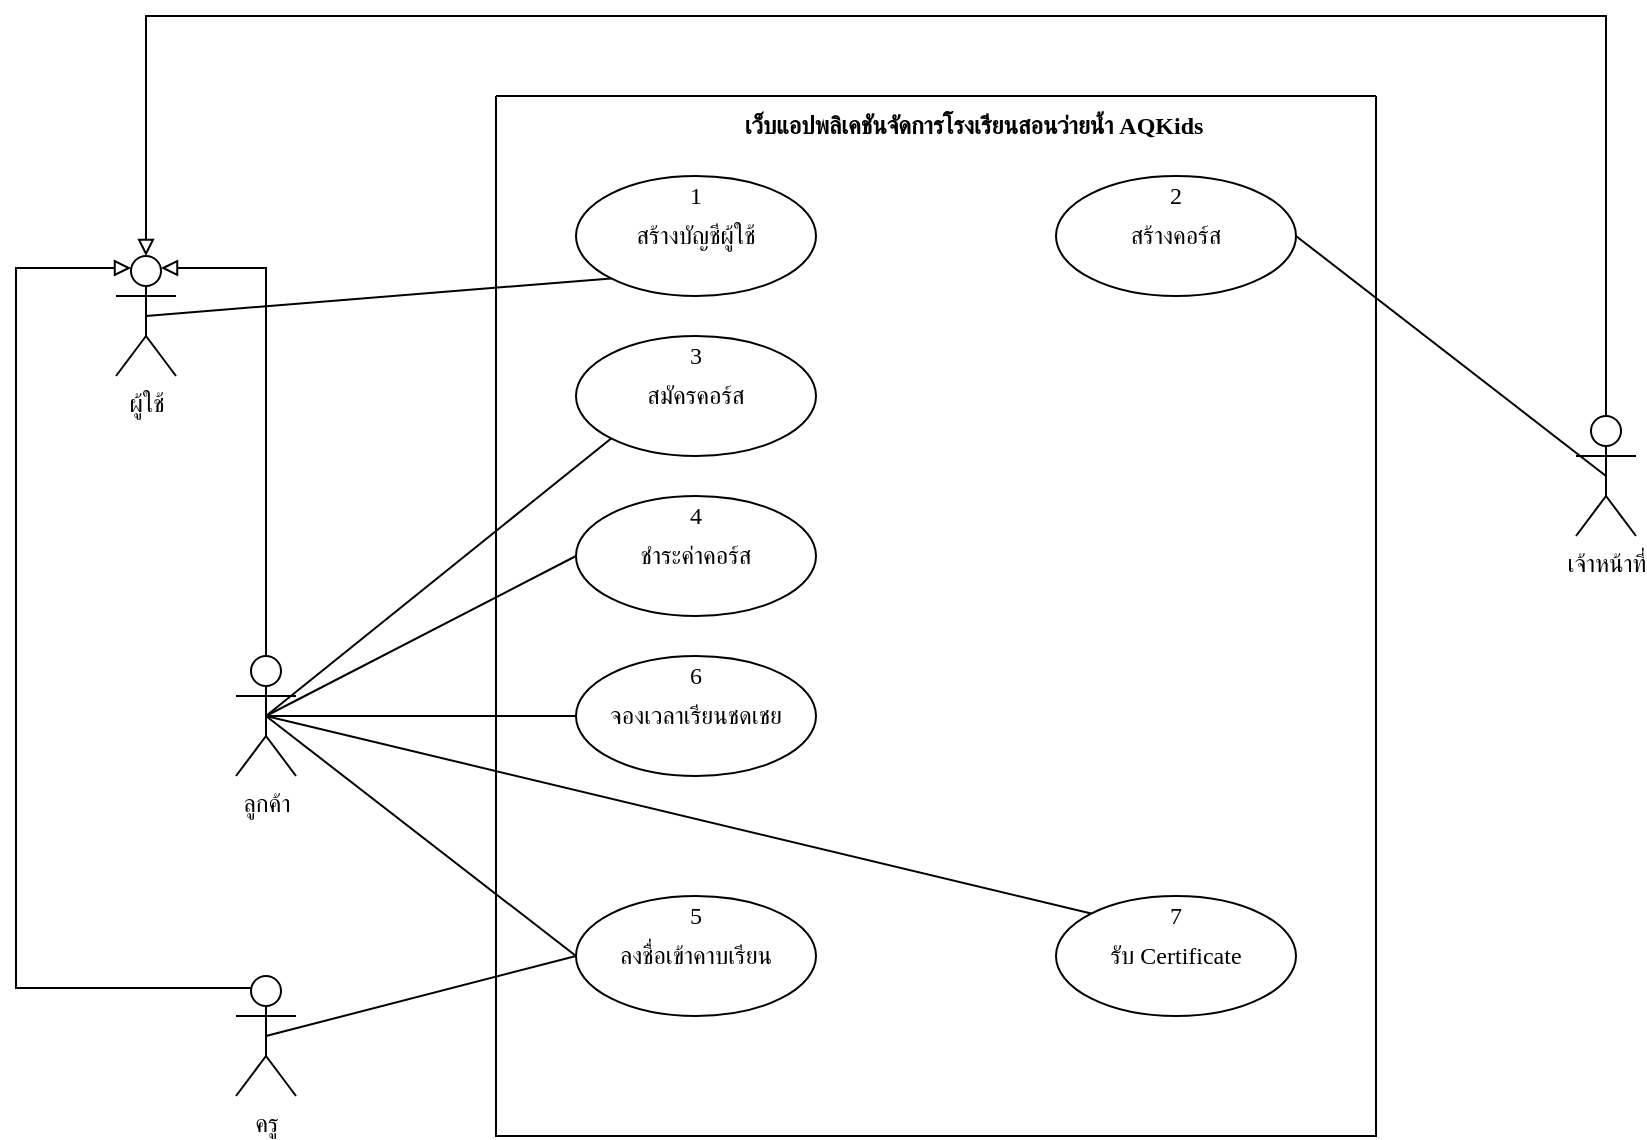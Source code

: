 <mxfile version="22.0.3" type="device" pages="4">
  <diagram id="Xav6TWpa9TonssTYNwTv" name="2.0.0">
    <mxGraphModel dx="1340" dy="1004" grid="1" gridSize="10" guides="1" tooltips="1" connect="1" arrows="1" fold="1" page="0" pageScale="1" pageWidth="850" pageHeight="1100" math="0" shadow="0">
      <root>
        <mxCell id="0" />
        <mxCell id="1" parent="0" />
        <mxCell id="hZ0BbZV1hvUj4P_BSkki-1" style="rounded=0;orthogonalLoop=1;jettySize=auto;html=1;exitX=0.5;exitY=0.5;exitDx=0;exitDy=0;exitPerimeter=0;entryX=0;entryY=0.5;entryDx=0;entryDy=0;endArrow=none;endFill=0;fontFamily=Sarabun;movable=1;resizable=1;rotatable=1;deletable=1;editable=1;locked=0;connectable=1;fontSize=12;fontSource=https%3A%2F%2Ffonts.googleapis.com%2Fcss%3Ffamily%3DSarabun;" edge="1" parent="1" source="hZ0BbZV1hvUj4P_BSkki-6" target="hZ0BbZV1hvUj4P_BSkki-27">
          <mxGeometry relative="1" as="geometry" />
        </mxCell>
        <mxCell id="hZ0BbZV1hvUj4P_BSkki-2" style="edgeStyle=none;shape=connector;rounded=0;orthogonalLoop=1;jettySize=auto;html=1;exitX=0.5;exitY=0.5;exitDx=0;exitDy=0;exitPerimeter=0;entryX=0;entryY=1;entryDx=0;entryDy=0;labelBackgroundColor=default;strokeColor=default;align=center;verticalAlign=middle;fontFamily=Sarabun;fontSize=12;fontColor=default;endArrow=none;endFill=0;movable=1;resizable=1;rotatable=1;deletable=1;editable=1;locked=0;connectable=1;fontSource=https%3A%2F%2Ffonts.googleapis.com%2Fcss%3Ffamily%3DSarabun;" edge="1" parent="1" source="hZ0BbZV1hvUj4P_BSkki-6" target="hZ0BbZV1hvUj4P_BSkki-18">
          <mxGeometry relative="1" as="geometry" />
        </mxCell>
        <mxCell id="hZ0BbZV1hvUj4P_BSkki-3" style="edgeStyle=none;shape=connector;rounded=0;orthogonalLoop=1;jettySize=auto;html=1;exitX=0.5;exitY=0.5;exitDx=0;exitDy=0;exitPerimeter=0;labelBackgroundColor=default;strokeColor=default;align=center;verticalAlign=middle;fontFamily=Sarabun;fontSize=12;fontColor=default;endArrow=none;endFill=0;entryX=0;entryY=0.5;entryDx=0;entryDy=0;movable=1;resizable=1;rotatable=1;deletable=1;editable=1;locked=0;connectable=1;fontSource=https%3A%2F%2Ffonts.googleapis.com%2Fcss%3Ffamily%3DSarabun;" edge="1" parent="1" source="hZ0BbZV1hvUj4P_BSkki-6" target="hZ0BbZV1hvUj4P_BSkki-15">
          <mxGeometry relative="1" as="geometry">
            <mxPoint x="160" y="230.111" as="targetPoint" />
          </mxGeometry>
        </mxCell>
        <mxCell id="hZ0BbZV1hvUj4P_BSkki-4" style="rounded=0;orthogonalLoop=1;jettySize=auto;html=1;exitX=0.5;exitY=0.5;exitDx=0;exitDy=0;exitPerimeter=0;entryX=0;entryY=0.5;entryDx=0;entryDy=0;endArrow=none;endFill=0;" edge="1" parent="1" source="hZ0BbZV1hvUj4P_BSkki-6" target="hZ0BbZV1hvUj4P_BSkki-33">
          <mxGeometry relative="1" as="geometry" />
        </mxCell>
        <mxCell id="hZ0BbZV1hvUj4P_BSkki-5" style="edgeStyle=none;shape=connector;rounded=0;orthogonalLoop=1;jettySize=auto;html=1;exitX=0.5;exitY=0.5;exitDx=0;exitDy=0;exitPerimeter=0;entryX=0;entryY=0;entryDx=0;entryDy=0;labelBackgroundColor=default;strokeColor=default;align=center;verticalAlign=middle;fontFamily=Helvetica;fontSize=11;fontColor=default;endArrow=none;endFill=0;" edge="1" parent="1" source="hZ0BbZV1hvUj4P_BSkki-6" target="hZ0BbZV1hvUj4P_BSkki-30">
          <mxGeometry relative="1" as="geometry" />
        </mxCell>
        <mxCell id="hZ0BbZV1hvUj4P_BSkki-6" value="ลูกค้า" style="shape=umlActor;verticalLabelPosition=bottom;verticalAlign=top;html=1;outlineConnect=0;fontFamily=Sarabun;movable=1;resizable=1;rotatable=1;deletable=1;editable=1;locked=0;connectable=1;fontSize=12;fontSource=https%3A%2F%2Ffonts.googleapis.com%2Fcss%3Ffamily%3DSarabun;" vertex="1" parent="1">
          <mxGeometry x="-50" y="200" width="30" height="60" as="geometry" />
        </mxCell>
        <mxCell id="hZ0BbZV1hvUj4P_BSkki-7" style="rounded=0;orthogonalLoop=1;jettySize=auto;html=1;exitX=0.5;exitY=0.5;exitDx=0;exitDy=0;exitPerimeter=0;entryX=1;entryY=0.5;entryDx=0;entryDy=0;endArrow=none;endFill=0;fontFamily=Sarabun;movable=1;resizable=1;rotatable=1;deletable=1;editable=1;locked=0;connectable=1;fontSize=12;fontSource=https%3A%2F%2Ffonts.googleapis.com%2Fcss%3Ffamily%3DSarabun;" edge="1" parent="1" source="hZ0BbZV1hvUj4P_BSkki-9" target="hZ0BbZV1hvUj4P_BSkki-21">
          <mxGeometry relative="1" as="geometry" />
        </mxCell>
        <mxCell id="hZ0BbZV1hvUj4P_BSkki-9" value="เจ้าหน้าที่" style="shape=umlActor;verticalLabelPosition=bottom;verticalAlign=top;html=1;outlineConnect=0;fontFamily=Sarabun;movable=1;resizable=1;rotatable=1;deletable=1;editable=1;locked=0;connectable=1;fontSize=12;fontSource=https%3A%2F%2Ffonts.googleapis.com%2Fcss%3Ffamily%3DSarabun;" vertex="1" parent="1">
          <mxGeometry x="620" y="80" width="30" height="60" as="geometry" />
        </mxCell>
        <mxCell id="hZ0BbZV1hvUj4P_BSkki-10" style="edgeStyle=none;shape=connector;rounded=0;orthogonalLoop=1;jettySize=auto;html=1;exitX=0.5;exitY=0.5;exitDx=0;exitDy=0;exitPerimeter=0;entryX=0;entryY=0.5;entryDx=0;entryDy=0;labelBackgroundColor=default;strokeColor=default;align=center;verticalAlign=middle;fontFamily=Sarabun;fontSize=12;fontColor=default;endArrow=none;endFill=0;movable=1;resizable=1;rotatable=1;deletable=1;editable=1;locked=0;connectable=1;fontSource=https%3A%2F%2Ffonts.googleapis.com%2Fcss%3Ffamily%3DSarabun;" edge="1" parent="1" source="hZ0BbZV1hvUj4P_BSkki-11" target="hZ0BbZV1hvUj4P_BSkki-15">
          <mxGeometry relative="1" as="geometry" />
        </mxCell>
        <mxCell id="hZ0BbZV1hvUj4P_BSkki-11" value="ครู" style="shape=umlActor;verticalLabelPosition=bottom;verticalAlign=top;html=1;outlineConnect=0;fontFamily=Sarabun;movable=1;resizable=1;rotatable=1;deletable=1;editable=1;locked=0;connectable=1;fontSize=12;fontSource=https%3A%2F%2Ffonts.googleapis.com%2Fcss%3Ffamily%3DSarabun;" vertex="1" parent="1">
          <mxGeometry x="-50" y="360" width="30" height="60" as="geometry" />
        </mxCell>
        <mxCell id="hZ0BbZV1hvUj4P_BSkki-12" value="" style="swimlane;startSize=0;fontFamily=Sarabun;movable=1;resizable=1;rotatable=1;deletable=1;editable=1;locked=0;connectable=1;fontSize=12;fontSource=https%3A%2F%2Ffonts.googleapis.com%2Fcss%3Ffamily%3DSarabun;" vertex="1" parent="1">
          <mxGeometry x="80" y="-80" width="440" height="520" as="geometry">
            <mxRectangle x="80" y="-80" width="50" height="40" as="alternateBounds" />
          </mxGeometry>
        </mxCell>
        <mxCell id="hZ0BbZV1hvUj4P_BSkki-13" value="เว็บแอปพลิเคชันจัดการโรงเรียนสอนว่ายน้ำ AQKids&amp;nbsp;" style="text;html=1;align=center;verticalAlign=middle;resizable=1;points=[];autosize=1;strokeColor=none;fillColor=none;fontFamily=Sarabun;movable=1;rotatable=1;deletable=1;editable=1;locked=0;connectable=1;fontSize=12;fontStyle=1;fontSource=https%3A%2F%2Ffonts.googleapis.com%2Fcss%3Ffamily%3DSarabun;" vertex="1" parent="hZ0BbZV1hvUj4P_BSkki-12">
          <mxGeometry x="105" width="270" height="30" as="geometry" />
        </mxCell>
        <mxCell id="hZ0BbZV1hvUj4P_BSkki-14" value="" style="group;fontFamily=Sarabun;movable=1;resizable=1;rotatable=1;deletable=1;editable=1;locked=0;connectable=1;fontSize=12;fontSource=https%3A%2F%2Ffonts.googleapis.com%2Fcss%3Ffamily%3DSarabun;" vertex="1" connectable="0" parent="hZ0BbZV1hvUj4P_BSkki-12">
          <mxGeometry x="40" y="400" width="120" height="60" as="geometry" />
        </mxCell>
        <mxCell id="hZ0BbZV1hvUj4P_BSkki-15" value="ลงชื่อเข้าคาบเรียน" style="ellipse;whiteSpace=wrap;html=1;fontFamily=Sarabun;movable=1;resizable=1;rotatable=1;deletable=1;editable=1;locked=0;connectable=1;fontSize=12;fontSource=https%3A%2F%2Ffonts.googleapis.com%2Fcss%3Ffamily%3DSarabun;" vertex="1" parent="hZ0BbZV1hvUj4P_BSkki-14">
          <mxGeometry width="120" height="60" as="geometry" />
        </mxCell>
        <mxCell id="hZ0BbZV1hvUj4P_BSkki-16" value="5" style="whiteSpace=wrap;html=1;aspect=fixed;fontFamily=Sarabun;fillColor=none;strokeColor=none;movable=1;resizable=1;rotatable=1;deletable=1;editable=1;locked=0;connectable=1;fontSize=12;fontSource=https%3A%2F%2Ffonts.googleapis.com%2Fcss%3Ffamily%3DSarabun;" vertex="1" parent="hZ0BbZV1hvUj4P_BSkki-14">
          <mxGeometry x="50.0" width="20" height="20" as="geometry" />
        </mxCell>
        <mxCell id="hZ0BbZV1hvUj4P_BSkki-17" value="" style="group;fontFamily=Sarabun;movable=1;resizable=1;rotatable=1;deletable=1;editable=1;locked=0;connectable=1;fontSize=12;fontSource=https%3A%2F%2Ffonts.googleapis.com%2Fcss%3Ffamily%3DSarabun;" vertex="1" connectable="0" parent="hZ0BbZV1hvUj4P_BSkki-12">
          <mxGeometry x="40" y="120" width="120" height="60" as="geometry" />
        </mxCell>
        <mxCell id="hZ0BbZV1hvUj4P_BSkki-18" value="สมัครคอร์ส" style="ellipse;whiteSpace=wrap;html=1;fontFamily=Sarabun;movable=1;resizable=1;rotatable=1;deletable=1;editable=1;locked=0;connectable=1;fontSize=12;fontSource=https%3A%2F%2Ffonts.googleapis.com%2Fcss%3Ffamily%3DSarabun;" vertex="1" parent="hZ0BbZV1hvUj4P_BSkki-17">
          <mxGeometry width="120" height="60" as="geometry" />
        </mxCell>
        <mxCell id="hZ0BbZV1hvUj4P_BSkki-19" value="3" style="whiteSpace=wrap;html=1;aspect=fixed;fontFamily=Sarabun;fillColor=none;strokeColor=none;movable=1;resizable=1;rotatable=1;deletable=1;editable=1;locked=0;connectable=1;fontSize=12;fontSource=https%3A%2F%2Ffonts.googleapis.com%2Fcss%3Ffamily%3DSarabun;" vertex="1" parent="hZ0BbZV1hvUj4P_BSkki-17">
          <mxGeometry x="50.0" width="20" height="20" as="geometry" />
        </mxCell>
        <mxCell id="hZ0BbZV1hvUj4P_BSkki-20" value="" style="group;fontFamily=Sarabun;movable=1;resizable=1;rotatable=1;deletable=1;editable=1;locked=0;connectable=1;fontSize=12;fontSource=https%3A%2F%2Ffonts.googleapis.com%2Fcss%3Ffamily%3DSarabun;" vertex="1" connectable="0" parent="hZ0BbZV1hvUj4P_BSkki-12">
          <mxGeometry x="280" y="40" width="120" height="60" as="geometry" />
        </mxCell>
        <mxCell id="hZ0BbZV1hvUj4P_BSkki-21" value="สร้างคอร์ส" style="ellipse;whiteSpace=wrap;html=1;fontFamily=Sarabun;movable=1;resizable=1;rotatable=1;deletable=1;editable=1;locked=0;connectable=1;fontSize=12;fontSource=https%3A%2F%2Ffonts.googleapis.com%2Fcss%3Ffamily%3DSarabun;" vertex="1" parent="hZ0BbZV1hvUj4P_BSkki-20">
          <mxGeometry width="120" height="60" as="geometry" />
        </mxCell>
        <mxCell id="hZ0BbZV1hvUj4P_BSkki-22" value="2" style="whiteSpace=wrap;html=1;aspect=fixed;fontFamily=Sarabun;fillColor=none;strokeColor=none;movable=1;resizable=1;rotatable=1;deletable=1;editable=1;locked=0;connectable=1;fontSize=12;fontSource=https%3A%2F%2Ffonts.googleapis.com%2Fcss%3Ffamily%3DSarabun;" vertex="1" parent="hZ0BbZV1hvUj4P_BSkki-20">
          <mxGeometry x="50.0" width="20" height="20" as="geometry" />
        </mxCell>
        <mxCell id="hZ0BbZV1hvUj4P_BSkki-23" value="" style="group;fontFamily=Sarabun;movable=1;resizable=1;rotatable=1;deletable=1;editable=1;locked=0;connectable=1;fontSize=12;fontSource=https%3A%2F%2Ffonts.googleapis.com%2Fcss%3Ffamily%3DSarabun;" vertex="1" connectable="0" parent="hZ0BbZV1hvUj4P_BSkki-12">
          <mxGeometry x="40" y="40" width="120" height="60" as="geometry" />
        </mxCell>
        <mxCell id="hZ0BbZV1hvUj4P_BSkki-24" value="สร้างบัญชีผู้ใช้" style="ellipse;whiteSpace=wrap;html=1;fontFamily=Sarabun;movable=1;resizable=1;rotatable=1;deletable=1;editable=1;locked=0;connectable=1;fontSize=12;fontSource=https%3A%2F%2Ffonts.googleapis.com%2Fcss%3Ffamily%3DSarabun;" vertex="1" parent="hZ0BbZV1hvUj4P_BSkki-23">
          <mxGeometry width="120" height="60" as="geometry" />
        </mxCell>
        <mxCell id="hZ0BbZV1hvUj4P_BSkki-25" value="1" style="whiteSpace=wrap;html=1;aspect=fixed;fontFamily=Sarabun;fillColor=none;strokeColor=none;movable=1;resizable=1;rotatable=1;deletable=1;editable=1;locked=0;connectable=1;fontSize=12;fontSource=https%3A%2F%2Ffonts.googleapis.com%2Fcss%3Ffamily%3DSarabun;" vertex="1" parent="hZ0BbZV1hvUj4P_BSkki-23">
          <mxGeometry x="50.0" width="20" height="20" as="geometry" />
        </mxCell>
        <mxCell id="hZ0BbZV1hvUj4P_BSkki-26" value="" style="group;fontFamily=Sarabun;movable=1;resizable=1;rotatable=1;deletable=1;editable=1;locked=0;connectable=1;fontSize=12;fontSource=https%3A%2F%2Ffonts.googleapis.com%2Fcss%3Ffamily%3DSarabun;" vertex="1" connectable="0" parent="hZ0BbZV1hvUj4P_BSkki-12">
          <mxGeometry x="40" y="200" width="120" height="60" as="geometry" />
        </mxCell>
        <mxCell id="hZ0BbZV1hvUj4P_BSkki-27" value="ชำระค่าคอร์ส" style="ellipse;whiteSpace=wrap;html=1;fontFamily=Sarabun;movable=1;resizable=1;rotatable=1;deletable=1;editable=1;locked=0;connectable=1;fontSize=12;fontSource=https%3A%2F%2Ffonts.googleapis.com%2Fcss%3Ffamily%3DSarabun;" vertex="1" parent="hZ0BbZV1hvUj4P_BSkki-26">
          <mxGeometry width="120" height="60" as="geometry" />
        </mxCell>
        <mxCell id="hZ0BbZV1hvUj4P_BSkki-28" value="4" style="whiteSpace=wrap;html=1;aspect=fixed;fontFamily=Sarabun;fillColor=none;strokeColor=none;movable=1;resizable=1;rotatable=1;deletable=1;editable=1;locked=0;connectable=1;fontSize=12;fontSource=https%3A%2F%2Ffonts.googleapis.com%2Fcss%3Ffamily%3DSarabun;" vertex="1" parent="hZ0BbZV1hvUj4P_BSkki-26">
          <mxGeometry x="50.0" width="20" height="20" as="geometry" />
        </mxCell>
        <mxCell id="hZ0BbZV1hvUj4P_BSkki-29" value="" style="group;fontFamily=Sarabun;movable=1;resizable=1;rotatable=1;deletable=1;editable=1;locked=0;connectable=1;fontSize=12;fontSource=https%3A%2F%2Ffonts.googleapis.com%2Fcss%3Ffamily%3DSarabun;" vertex="1" connectable="0" parent="hZ0BbZV1hvUj4P_BSkki-12">
          <mxGeometry x="280" y="400" width="120" height="60" as="geometry" />
        </mxCell>
        <mxCell id="hZ0BbZV1hvUj4P_BSkki-30" value="รับ Certificate" style="ellipse;whiteSpace=wrap;html=1;fontFamily=Sarabun;movable=1;resizable=1;rotatable=1;deletable=1;editable=1;locked=0;connectable=1;fontSize=12;fontSource=https%3A%2F%2Ffonts.googleapis.com%2Fcss%3Ffamily%3DSarabun;" vertex="1" parent="hZ0BbZV1hvUj4P_BSkki-29">
          <mxGeometry width="120" height="60" as="geometry" />
        </mxCell>
        <mxCell id="hZ0BbZV1hvUj4P_BSkki-31" value="7" style="whiteSpace=wrap;html=1;aspect=fixed;fontFamily=Sarabun;fillColor=none;strokeColor=none;movable=1;resizable=1;rotatable=1;deletable=1;editable=1;locked=0;connectable=1;fontSize=12;fontSource=https%3A%2F%2Ffonts.googleapis.com%2Fcss%3Ffamily%3DSarabun;" vertex="1" parent="hZ0BbZV1hvUj4P_BSkki-29">
          <mxGeometry x="50.0" width="20" height="20" as="geometry" />
        </mxCell>
        <mxCell id="hZ0BbZV1hvUj4P_BSkki-32" value="" style="group;fontFamily=Sarabun;movable=1;resizable=1;rotatable=1;deletable=1;editable=1;locked=0;connectable=1;fontSize=12;fontSource=https%3A%2F%2Ffonts.googleapis.com%2Fcss%3Ffamily%3DSarabun;" vertex="1" connectable="0" parent="hZ0BbZV1hvUj4P_BSkki-12">
          <mxGeometry x="40" y="280" width="120" height="60" as="geometry" />
        </mxCell>
        <mxCell id="hZ0BbZV1hvUj4P_BSkki-33" value="จองเวลาเรียนชดเชย" style="ellipse;whiteSpace=wrap;html=1;fontFamily=Sarabun;movable=1;resizable=1;rotatable=1;deletable=1;editable=1;locked=0;connectable=1;fontSize=12;fontSource=https%3A%2F%2Ffonts.googleapis.com%2Fcss%3Ffamily%3DSarabun;" vertex="1" parent="hZ0BbZV1hvUj4P_BSkki-32">
          <mxGeometry width="120" height="60" as="geometry" />
        </mxCell>
        <mxCell id="hZ0BbZV1hvUj4P_BSkki-34" value="6" style="whiteSpace=wrap;html=1;aspect=fixed;fontFamily=Sarabun;fillColor=none;strokeColor=none;movable=1;resizable=1;rotatable=1;deletable=1;editable=1;locked=0;connectable=1;fontSize=12;fontSource=https%3A%2F%2Ffonts.googleapis.com%2Fcss%3Ffamily%3DSarabun;" vertex="1" parent="hZ0BbZV1hvUj4P_BSkki-32">
          <mxGeometry x="50.0" width="20" height="20" as="geometry" />
        </mxCell>
        <mxCell id="hZ0BbZV1hvUj4P_BSkki-35" style="edgeStyle=none;shape=connector;rounded=0;orthogonalLoop=1;jettySize=auto;html=1;exitX=0.5;exitY=0.5;exitDx=0;exitDy=0;exitPerimeter=0;entryX=0;entryY=1;entryDx=0;entryDy=0;labelBackgroundColor=default;strokeColor=default;align=center;verticalAlign=middle;fontFamily=Sarabun;fontSize=12;fontColor=default;endArrow=none;endFill=0;movable=1;resizable=1;rotatable=1;deletable=1;editable=1;locked=0;connectable=1;fontSource=https%3A%2F%2Ffonts.googleapis.com%2Fcss%3Ffamily%3DSarabun;" edge="1" parent="1" source="hZ0BbZV1hvUj4P_BSkki-36" target="hZ0BbZV1hvUj4P_BSkki-24">
          <mxGeometry relative="1" as="geometry" />
        </mxCell>
        <mxCell id="hZ0BbZV1hvUj4P_BSkki-36" value="ผู้ใช้" style="shape=umlActor;verticalLabelPosition=bottom;verticalAlign=top;html=1;outlineConnect=0;fontFamily=Sarabun;movable=1;resizable=1;rotatable=1;deletable=1;editable=1;locked=0;connectable=1;fontSize=12;fontSource=https%3A%2F%2Ffonts.googleapis.com%2Fcss%3Ffamily%3DSarabun;" vertex="1" parent="1">
          <mxGeometry x="-110" width="30" height="60" as="geometry" />
        </mxCell>
        <mxCell id="hZ0BbZV1hvUj4P_BSkki-37" style="edgeStyle=orthogonalEdgeStyle;shape=connector;rounded=0;orthogonalLoop=1;jettySize=auto;html=1;exitX=0.5;exitY=0;exitDx=0;exitDy=0;exitPerimeter=0;entryX=0.5;entryY=0;entryDx=0;entryDy=0;entryPerimeter=0;labelBackgroundColor=default;strokeColor=default;align=center;verticalAlign=middle;fontFamily=Sarabun;fontSize=12;fontColor=default;endArrow=block;endFill=0;movable=1;resizable=1;rotatable=1;deletable=1;editable=1;locked=0;connectable=1;fontSource=https%3A%2F%2Ffonts.googleapis.com%2Fcss%3Ffamily%3DSarabun;" edge="1" parent="1" source="hZ0BbZV1hvUj4P_BSkki-9" target="hZ0BbZV1hvUj4P_BSkki-36">
          <mxGeometry relative="1" as="geometry">
            <Array as="points">
              <mxPoint x="635" y="-120" />
              <mxPoint x="-95" y="-120" />
            </Array>
          </mxGeometry>
        </mxCell>
        <mxCell id="hZ0BbZV1hvUj4P_BSkki-38" style="edgeStyle=orthogonalEdgeStyle;shape=connector;rounded=0;orthogonalLoop=1;jettySize=auto;html=1;exitX=0.5;exitY=0;exitDx=0;exitDy=0;exitPerimeter=0;entryX=0.75;entryY=0.1;entryDx=0;entryDy=0;entryPerimeter=0;labelBackgroundColor=default;strokeColor=default;align=center;verticalAlign=middle;fontFamily=Sarabun;fontSize=12;fontColor=default;endArrow=block;endFill=0;movable=1;resizable=1;rotatable=1;deletable=1;editable=1;locked=0;connectable=1;fontSource=https%3A%2F%2Ffonts.googleapis.com%2Fcss%3Ffamily%3DSarabun;" edge="1" parent="1" source="hZ0BbZV1hvUj4P_BSkki-6" target="hZ0BbZV1hvUj4P_BSkki-36">
          <mxGeometry relative="1" as="geometry">
            <Array as="points">
              <mxPoint x="-35" y="6" />
            </Array>
          </mxGeometry>
        </mxCell>
        <mxCell id="hZ0BbZV1hvUj4P_BSkki-39" style="edgeStyle=orthogonalEdgeStyle;shape=connector;rounded=0;orthogonalLoop=1;jettySize=auto;html=1;exitX=0.25;exitY=0.1;exitDx=0;exitDy=0;exitPerimeter=0;entryX=0.25;entryY=0.1;entryDx=0;entryDy=0;entryPerimeter=0;labelBackgroundColor=default;strokeColor=default;align=center;verticalAlign=middle;fontFamily=Sarabun;fontSize=12;fontColor=default;endArrow=block;endFill=0;movable=1;resizable=1;rotatable=1;deletable=1;editable=1;locked=0;connectable=1;fontSource=https%3A%2F%2Ffonts.googleapis.com%2Fcss%3Ffamily%3DSarabun;" edge="1" parent="1" source="hZ0BbZV1hvUj4P_BSkki-11" target="hZ0BbZV1hvUj4P_BSkki-36">
          <mxGeometry relative="1" as="geometry">
            <Array as="points">
              <mxPoint x="-160" y="366" />
              <mxPoint x="-160" y="6" />
            </Array>
          </mxGeometry>
        </mxCell>
      </root>
    </mxGraphModel>
  </diagram>
  <diagram name="1.0.1" id="4TQ7em2hcO0rj_4LI2g-">
    <mxGraphModel dx="1340" dy="1004" grid="1" gridSize="10" guides="1" tooltips="1" connect="1" arrows="1" fold="1" page="0" pageScale="1" pageWidth="850" pageHeight="1100" math="0" shadow="0">
      <root>
        <mxCell id="tTDSHYQXROGEqozdb9MF-0" />
        <mxCell id="tTDSHYQXROGEqozdb9MF-1" parent="tTDSHYQXROGEqozdb9MF-0" />
        <mxCell id="tTDSHYQXROGEqozdb9MF-2" style="rounded=0;orthogonalLoop=1;jettySize=auto;html=1;exitX=0.5;exitY=0.5;exitDx=0;exitDy=0;exitPerimeter=0;entryX=0;entryY=0.5;entryDx=0;entryDy=0;endArrow=none;endFill=0;fontFamily=Sarabun;movable=0;resizable=0;rotatable=0;deletable=0;editable=0;locked=1;connectable=0;fontSize=12;fontSource=https%3A%2F%2Ffonts.googleapis.com%2Fcss%3Ffamily%3DSarabun;" parent="tTDSHYQXROGEqozdb9MF-1" source="tTDSHYQXROGEqozdb9MF-5" target="tTDSHYQXROGEqozdb9MF-29" edge="1">
          <mxGeometry relative="1" as="geometry" />
        </mxCell>
        <mxCell id="tTDSHYQXROGEqozdb9MF-3" style="edgeStyle=none;shape=connector;rounded=0;orthogonalLoop=1;jettySize=auto;html=1;exitX=0.5;exitY=0.5;exitDx=0;exitDy=0;exitPerimeter=0;entryX=0;entryY=1;entryDx=0;entryDy=0;labelBackgroundColor=default;strokeColor=default;align=center;verticalAlign=middle;fontFamily=Sarabun;fontSize=12;fontColor=default;endArrow=none;endFill=0;movable=0;resizable=0;rotatable=0;deletable=0;editable=0;locked=1;connectable=0;fontSource=https%3A%2F%2Ffonts.googleapis.com%2Fcss%3Ffamily%3DSarabun;" parent="tTDSHYQXROGEqozdb9MF-1" source="tTDSHYQXROGEqozdb9MF-5" target="tTDSHYQXROGEqozdb9MF-17" edge="1">
          <mxGeometry relative="1" as="geometry" />
        </mxCell>
        <mxCell id="tTDSHYQXROGEqozdb9MF-4" style="edgeStyle=none;shape=connector;rounded=0;orthogonalLoop=1;jettySize=auto;html=1;exitX=0.5;exitY=0.5;exitDx=0;exitDy=0;exitPerimeter=0;labelBackgroundColor=default;strokeColor=default;align=center;verticalAlign=middle;fontFamily=Sarabun;fontSize=12;fontColor=default;endArrow=none;endFill=0;entryX=0;entryY=0.5;entryDx=0;entryDy=0;movable=0;resizable=0;rotatable=0;deletable=0;editable=0;locked=1;connectable=0;fontSource=https%3A%2F%2Ffonts.googleapis.com%2Fcss%3Ffamily%3DSarabun;" parent="tTDSHYQXROGEqozdb9MF-1" source="tTDSHYQXROGEqozdb9MF-5" target="tTDSHYQXROGEqozdb9MF-14" edge="1">
          <mxGeometry relative="1" as="geometry">
            <mxPoint x="160" y="230.111" as="targetPoint" />
          </mxGeometry>
        </mxCell>
        <mxCell id="tTDSHYQXROGEqozdb9MF-5" value="ลูกค้า" style="shape=umlActor;verticalLabelPosition=bottom;verticalAlign=top;html=1;outlineConnect=0;fontFamily=Sarabun;movable=0;resizable=0;rotatable=0;deletable=0;editable=0;locked=1;connectable=0;fontSize=12;fontSource=https%3A%2F%2Ffonts.googleapis.com%2Fcss%3Ffamily%3DSarabun;" parent="tTDSHYQXROGEqozdb9MF-1" vertex="1">
          <mxGeometry x="-50" y="200" width="30" height="60" as="geometry" />
        </mxCell>
        <mxCell id="tTDSHYQXROGEqozdb9MF-6" style="rounded=0;orthogonalLoop=1;jettySize=auto;html=1;exitX=0.5;exitY=0.5;exitDx=0;exitDy=0;exitPerimeter=0;entryX=1;entryY=0.5;entryDx=0;entryDy=0;endArrow=none;endFill=0;fontFamily=Sarabun;movable=0;resizable=0;rotatable=0;deletable=0;editable=0;locked=1;connectable=0;fontSize=12;fontSource=https%3A%2F%2Ffonts.googleapis.com%2Fcss%3Ffamily%3DSarabun;" parent="tTDSHYQXROGEqozdb9MF-1" source="tTDSHYQXROGEqozdb9MF-8" target="tTDSHYQXROGEqozdb9MF-20" edge="1">
          <mxGeometry relative="1" as="geometry" />
        </mxCell>
        <mxCell id="tTDSHYQXROGEqozdb9MF-7" style="edgeStyle=none;shape=connector;rounded=0;orthogonalLoop=1;jettySize=auto;html=1;exitX=0.5;exitY=0.5;exitDx=0;exitDy=0;exitPerimeter=0;entryX=1;entryY=0.5;entryDx=0;entryDy=0;labelBackgroundColor=default;strokeColor=default;align=center;verticalAlign=middle;fontFamily=Sarabun;fontSize=12;fontColor=default;endArrow=none;endFill=0;movable=0;resizable=0;rotatable=0;deletable=0;editable=0;locked=1;connectable=0;fontSource=https%3A%2F%2Ffonts.googleapis.com%2Fcss%3Ffamily%3DSarabun;" parent="tTDSHYQXROGEqozdb9MF-1" source="tTDSHYQXROGEqozdb9MF-8" target="tTDSHYQXROGEqozdb9MF-29" edge="1">
          <mxGeometry relative="1" as="geometry" />
        </mxCell>
        <mxCell id="tTDSHYQXROGEqozdb9MF-8" value="เจ้าหน้าที่" style="shape=umlActor;verticalLabelPosition=bottom;verticalAlign=top;html=1;outlineConnect=0;fontFamily=Sarabun;movable=0;resizable=0;rotatable=0;deletable=0;editable=0;locked=1;connectable=0;fontSize=12;fontSource=https%3A%2F%2Ffonts.googleapis.com%2Fcss%3Ffamily%3DSarabun;" parent="tTDSHYQXROGEqozdb9MF-1" vertex="1">
          <mxGeometry x="620" y="80" width="30" height="60" as="geometry" />
        </mxCell>
        <mxCell id="tTDSHYQXROGEqozdb9MF-9" style="edgeStyle=none;shape=connector;rounded=0;orthogonalLoop=1;jettySize=auto;html=1;exitX=0.5;exitY=0.5;exitDx=0;exitDy=0;exitPerimeter=0;entryX=0;entryY=0.5;entryDx=0;entryDy=0;labelBackgroundColor=default;strokeColor=default;align=center;verticalAlign=middle;fontFamily=Sarabun;fontSize=12;fontColor=default;endArrow=none;endFill=0;movable=0;resizable=0;rotatable=0;deletable=0;editable=0;locked=1;connectable=0;fontSource=https%3A%2F%2Ffonts.googleapis.com%2Fcss%3Ffamily%3DSarabun;" parent="tTDSHYQXROGEqozdb9MF-1" source="tTDSHYQXROGEqozdb9MF-10" target="tTDSHYQXROGEqozdb9MF-14" edge="1">
          <mxGeometry relative="1" as="geometry" />
        </mxCell>
        <mxCell id="tTDSHYQXROGEqozdb9MF-10" value="ครู" style="shape=umlActor;verticalLabelPosition=bottom;verticalAlign=top;html=1;outlineConnect=0;fontFamily=Sarabun;movable=0;resizable=0;rotatable=0;deletable=0;editable=0;locked=1;connectable=0;fontSize=12;fontSource=https%3A%2F%2Ffonts.googleapis.com%2Fcss%3Ffamily%3DSarabun;" parent="tTDSHYQXROGEqozdb9MF-1" vertex="1">
          <mxGeometry x="-50" y="360" width="30" height="60" as="geometry" />
        </mxCell>
        <mxCell id="tTDSHYQXROGEqozdb9MF-11" value="" style="swimlane;startSize=0;fontFamily=Sarabun;movable=0;resizable=0;rotatable=0;deletable=0;editable=0;locked=1;connectable=0;fontSize=12;fontSource=https%3A%2F%2Ffonts.googleapis.com%2Fcss%3Ffamily%3DSarabun;" parent="tTDSHYQXROGEqozdb9MF-1" vertex="1">
          <mxGeometry x="80" y="-80" width="440" height="520" as="geometry">
            <mxRectangle x="80" y="-80" width="50" height="40" as="alternateBounds" />
          </mxGeometry>
        </mxCell>
        <mxCell id="tTDSHYQXROGEqozdb9MF-12" value="เว็บแอปพลิเคชันจัดการโรงเรียนสอนว่ายน้ำ AQKids&amp;nbsp;" style="text;html=1;align=center;verticalAlign=middle;resizable=0;points=[];autosize=1;strokeColor=none;fillColor=none;fontFamily=Sarabun;movable=0;rotatable=0;deletable=0;editable=0;locked=1;connectable=0;fontSize=12;fontStyle=1;fontSource=https%3A%2F%2Ffonts.googleapis.com%2Fcss%3Ffamily%3DSarabun;" parent="tTDSHYQXROGEqozdb9MF-11" vertex="1">
          <mxGeometry x="105" width="270" height="30" as="geometry" />
        </mxCell>
        <mxCell id="tTDSHYQXROGEqozdb9MF-13" value="" style="group;fontFamily=Sarabun;movable=0;resizable=0;rotatable=0;deletable=0;editable=0;locked=1;connectable=0;fontSize=12;fontSource=https%3A%2F%2Ffonts.googleapis.com%2Fcss%3Ffamily%3DSarabun;" parent="tTDSHYQXROGEqozdb9MF-11" vertex="1" connectable="0">
          <mxGeometry x="40" y="400" width="120" height="60" as="geometry" />
        </mxCell>
        <mxCell id="tTDSHYQXROGEqozdb9MF-14" value="ลงชื่อเข้าคาบเรียน" style="ellipse;whiteSpace=wrap;html=1;fontFamily=Sarabun;movable=0;resizable=0;rotatable=0;deletable=0;editable=0;locked=1;connectable=0;fontSize=12;fontSource=https%3A%2F%2Ffonts.googleapis.com%2Fcss%3Ffamily%3DSarabun;" parent="tTDSHYQXROGEqozdb9MF-13" vertex="1">
          <mxGeometry width="120" height="60" as="geometry" />
        </mxCell>
        <mxCell id="tTDSHYQXROGEqozdb9MF-15" value="5" style="whiteSpace=wrap;html=1;aspect=fixed;fontFamily=Sarabun;fillColor=none;strokeColor=none;movable=0;resizable=0;rotatable=0;deletable=0;editable=0;locked=1;connectable=0;fontSize=12;fontSource=https%3A%2F%2Ffonts.googleapis.com%2Fcss%3Ffamily%3DSarabun;" parent="tTDSHYQXROGEqozdb9MF-13" vertex="1">
          <mxGeometry x="50.0" width="20" height="20" as="geometry" />
        </mxCell>
        <mxCell id="tTDSHYQXROGEqozdb9MF-16" value="" style="group;fontFamily=Sarabun;movable=0;resizable=0;rotatable=0;deletable=0;editable=0;locked=1;connectable=0;fontSize=12;fontSource=https%3A%2F%2Ffonts.googleapis.com%2Fcss%3Ffamily%3DSarabun;" parent="tTDSHYQXROGEqozdb9MF-11" vertex="1" connectable="0">
          <mxGeometry x="40" y="160" width="120" height="60" as="geometry" />
        </mxCell>
        <mxCell id="tTDSHYQXROGEqozdb9MF-17" value="ลงทะเบียนคอร์ส" style="ellipse;whiteSpace=wrap;html=1;fontFamily=Sarabun;movable=0;resizable=0;rotatable=0;deletable=0;editable=0;locked=1;connectable=0;fontSize=12;fontSource=https%3A%2F%2Ffonts.googleapis.com%2Fcss%3Ffamily%3DSarabun;" parent="tTDSHYQXROGEqozdb9MF-16" vertex="1">
          <mxGeometry width="120" height="60" as="geometry" />
        </mxCell>
        <mxCell id="tTDSHYQXROGEqozdb9MF-18" value="3" style="whiteSpace=wrap;html=1;aspect=fixed;fontFamily=Sarabun;fillColor=none;strokeColor=none;movable=0;resizable=0;rotatable=0;deletable=0;editable=0;locked=1;connectable=0;fontSize=12;fontSource=https%3A%2F%2Ffonts.googleapis.com%2Fcss%3Ffamily%3DSarabun;" parent="tTDSHYQXROGEqozdb9MF-16" vertex="1">
          <mxGeometry x="50.0" width="20" height="20" as="geometry" />
        </mxCell>
        <mxCell id="tTDSHYQXROGEqozdb9MF-19" value="" style="group;fontFamily=Sarabun;movable=0;resizable=0;rotatable=0;deletable=0;editable=0;locked=1;connectable=0;fontSize=12;fontSource=https%3A%2F%2Ffonts.googleapis.com%2Fcss%3Ffamily%3DSarabun;" parent="tTDSHYQXROGEqozdb9MF-11" vertex="1" connectable="0">
          <mxGeometry x="280" y="160" width="120" height="60" as="geometry" />
        </mxCell>
        <mxCell id="tTDSHYQXROGEqozdb9MF-20" value="จัดการคอร์ส" style="ellipse;whiteSpace=wrap;html=1;fontFamily=Sarabun;movable=0;resizable=0;rotatable=0;deletable=0;editable=0;locked=1;connectable=0;fontSize=12;fontSource=https%3A%2F%2Ffonts.googleapis.com%2Fcss%3Ffamily%3DSarabun;" parent="tTDSHYQXROGEqozdb9MF-19" vertex="1">
          <mxGeometry width="120" height="60" as="geometry" />
        </mxCell>
        <mxCell id="tTDSHYQXROGEqozdb9MF-21" value="2" style="whiteSpace=wrap;html=1;aspect=fixed;fontFamily=Sarabun;fillColor=none;strokeColor=none;movable=0;resizable=0;rotatable=0;deletable=0;editable=0;locked=1;connectable=0;fontSize=12;fontSource=https%3A%2F%2Ffonts.googleapis.com%2Fcss%3Ffamily%3DSarabun;" parent="tTDSHYQXROGEqozdb9MF-19" vertex="1">
          <mxGeometry x="50.0" width="20" height="20" as="geometry" />
        </mxCell>
        <mxCell id="tTDSHYQXROGEqozdb9MF-22" value="" style="group;fontFamily=Sarabun;movable=0;resizable=0;rotatable=0;deletable=0;editable=0;locked=1;connectable=0;fontSize=12;fontSource=https%3A%2F%2Ffonts.googleapis.com%2Fcss%3Ffamily%3DSarabun;" parent="tTDSHYQXROGEqozdb9MF-11" vertex="1" connectable="0">
          <mxGeometry x="280" y="40" width="120" height="60" as="geometry" />
        </mxCell>
        <mxCell id="tTDSHYQXROGEqozdb9MF-23" value="ปรับปรุงตารางเวลา" style="ellipse;whiteSpace=wrap;html=1;fontFamily=Sarabun;movable=0;resizable=0;rotatable=0;deletable=0;editable=0;locked=1;connectable=0;fontSize=12;fontSource=https%3A%2F%2Ffonts.googleapis.com%2Fcss%3Ffamily%3DSarabun;" parent="tTDSHYQXROGEqozdb9MF-22" vertex="1">
          <mxGeometry width="120" height="60" as="geometry" />
        </mxCell>
        <mxCell id="tTDSHYQXROGEqozdb9MF-24" value="6" style="whiteSpace=wrap;html=1;aspect=fixed;fontFamily=Sarabun;fillColor=none;strokeColor=none;movable=0;resizable=0;rotatable=0;deletable=0;editable=0;locked=1;connectable=0;fontSize=12;fontSource=https%3A%2F%2Ffonts.googleapis.com%2Fcss%3Ffamily%3DSarabun;" parent="tTDSHYQXROGEqozdb9MF-22" vertex="1">
          <mxGeometry x="50.0" width="20" height="20" as="geometry" />
        </mxCell>
        <mxCell id="tTDSHYQXROGEqozdb9MF-25" value="" style="group;fontFamily=Sarabun;movable=0;resizable=0;rotatable=0;deletable=0;editable=0;locked=1;connectable=0;fontSize=12;fontSource=https%3A%2F%2Ffonts.googleapis.com%2Fcss%3Ffamily%3DSarabun;" parent="tTDSHYQXROGEqozdb9MF-11" vertex="1" connectable="0">
          <mxGeometry x="40" y="40" width="120" height="60" as="geometry" />
        </mxCell>
        <mxCell id="tTDSHYQXROGEqozdb9MF-26" value="ยืนยันตัวตน" style="ellipse;whiteSpace=wrap;html=1;fontFamily=Sarabun;movable=0;resizable=0;rotatable=0;deletable=0;editable=0;locked=1;connectable=0;fontSize=12;fontSource=https%3A%2F%2Ffonts.googleapis.com%2Fcss%3Ffamily%3DSarabun;" parent="tTDSHYQXROGEqozdb9MF-25" vertex="1">
          <mxGeometry width="120" height="60" as="geometry" />
        </mxCell>
        <mxCell id="tTDSHYQXROGEqozdb9MF-27" value="1" style="whiteSpace=wrap;html=1;aspect=fixed;fontFamily=Sarabun;fillColor=none;strokeColor=none;movable=0;resizable=0;rotatable=0;deletable=0;editable=0;locked=1;connectable=0;fontSize=12;fontSource=https%3A%2F%2Ffonts.googleapis.com%2Fcss%3Ffamily%3DSarabun;" parent="tTDSHYQXROGEqozdb9MF-25" vertex="1">
          <mxGeometry x="50.0" width="20" height="20" as="geometry" />
        </mxCell>
        <mxCell id="tTDSHYQXROGEqozdb9MF-28" value="" style="group;fontFamily=Sarabun;movable=0;resizable=0;rotatable=0;deletable=0;editable=0;locked=1;connectable=0;fontSize=12;fontSource=https%3A%2F%2Ffonts.googleapis.com%2Fcss%3Ffamily%3DSarabun;" parent="tTDSHYQXROGEqozdb9MF-11" vertex="1" connectable="0">
          <mxGeometry x="160" y="280" width="120" height="60" as="geometry" />
        </mxCell>
        <mxCell id="tTDSHYQXROGEqozdb9MF-29" value="จัดการ&lt;br style=&quot;font-size: 12px;&quot;&gt;การชำระค่าคอร์ส" style="ellipse;whiteSpace=wrap;html=1;fontFamily=Sarabun;movable=0;resizable=0;rotatable=0;deletable=0;editable=0;locked=1;connectable=0;fontSize=12;fontSource=https%3A%2F%2Ffonts.googleapis.com%2Fcss%3Ffamily%3DSarabun;" parent="tTDSHYQXROGEqozdb9MF-28" vertex="1">
          <mxGeometry width="120" height="60" as="geometry" />
        </mxCell>
        <mxCell id="tTDSHYQXROGEqozdb9MF-30" value="4" style="whiteSpace=wrap;html=1;aspect=fixed;fontFamily=Sarabun;fillColor=none;strokeColor=none;movable=0;resizable=0;rotatable=0;deletable=0;editable=0;locked=1;connectable=0;fontSize=12;fontSource=https%3A%2F%2Ffonts.googleapis.com%2Fcss%3Ffamily%3DSarabun;" parent="tTDSHYQXROGEqozdb9MF-28" vertex="1">
          <mxGeometry x="50.0" width="20" height="20" as="geometry" />
        </mxCell>
        <mxCell id="tTDSHYQXROGEqozdb9MF-31" value="" style="group;fontFamily=Sarabun;movable=0;resizable=0;rotatable=0;deletable=0;editable=0;locked=1;connectable=0;fontSize=12;fontSource=https%3A%2F%2Ffonts.googleapis.com%2Fcss%3Ffamily%3DSarabun;" parent="tTDSHYQXROGEqozdb9MF-11" vertex="1" connectable="0">
          <mxGeometry x="280" y="400" width="120" height="60" as="geometry" />
        </mxCell>
        <mxCell id="tTDSHYQXROGEqozdb9MF-32" value="รับ Certificate" style="ellipse;whiteSpace=wrap;html=1;fontFamily=Sarabun;movable=0;resizable=0;rotatable=0;deletable=0;editable=0;locked=1;connectable=0;fontSize=12;fontSource=https%3A%2F%2Ffonts.googleapis.com%2Fcss%3Ffamily%3DSarabun;" parent="tTDSHYQXROGEqozdb9MF-31" vertex="1">
          <mxGeometry width="120" height="60" as="geometry" />
        </mxCell>
        <mxCell id="tTDSHYQXROGEqozdb9MF-33" value="7" style="whiteSpace=wrap;html=1;aspect=fixed;fontFamily=Sarabun;fillColor=none;strokeColor=none;movable=0;resizable=0;rotatable=0;deletable=0;editable=0;locked=1;connectable=0;fontSize=12;fontSource=https%3A%2F%2Ffonts.googleapis.com%2Fcss%3Ffamily%3DSarabun;" parent="tTDSHYQXROGEqozdb9MF-31" vertex="1">
          <mxGeometry x="50.0" width="20" height="20" as="geometry" />
        </mxCell>
        <mxCell id="tTDSHYQXROGEqozdb9MF-34" style="edgeStyle=none;shape=connector;rounded=0;orthogonalLoop=1;jettySize=auto;html=1;exitX=0;exitY=0;exitDx=0;exitDy=0;entryX=1;entryY=1;entryDx=0;entryDy=0;labelBackgroundColor=default;strokeColor=default;align=center;verticalAlign=middle;fontFamily=Sarabun;fontSize=12;fontColor=default;endArrow=classic;endFill=1;dashed=1;movable=0;resizable=0;rotatable=0;deletable=0;editable=0;locked=1;connectable=0;fontSource=https%3A%2F%2Ffonts.googleapis.com%2Fcss%3Ffamily%3DSarabun;" parent="tTDSHYQXROGEqozdb9MF-11" source="tTDSHYQXROGEqozdb9MF-29" target="tTDSHYQXROGEqozdb9MF-17" edge="1">
          <mxGeometry relative="1" as="geometry" />
        </mxCell>
        <mxCell id="tTDSHYQXROGEqozdb9MF-35" value="&amp;lt;&amp;lt;include&amp;gt;&amp;gt;" style="text;html=1;align=center;verticalAlign=middle;resizable=0;points=[];autosize=1;strokeColor=none;fillColor=none;fontSize=12;fontFamily=Sarabun;fontColor=default;movable=0;rotatable=0;deletable=0;editable=0;locked=1;connectable=0;fontSource=https%3A%2F%2Ffonts.googleapis.com%2Fcss%3Ffamily%3DSarabun;" parent="tTDSHYQXROGEqozdb9MF-11" vertex="1">
          <mxGeometry x="160" y="230" width="90" height="30" as="geometry" />
        </mxCell>
        <mxCell id="tTDSHYQXROGEqozdb9MF-36" style="edgeStyle=none;shape=connector;rounded=0;orthogonalLoop=1;jettySize=auto;html=1;exitX=0;exitY=0.5;exitDx=0;exitDy=0;entryX=1;entryY=0.5;entryDx=0;entryDy=0;labelBackgroundColor=default;strokeColor=default;align=center;verticalAlign=middle;fontFamily=Sarabun;fontSize=12;fontColor=default;endArrow=classic;endFill=1;dashed=1;movable=0;resizable=0;rotatable=0;deletable=0;editable=0;locked=1;connectable=0;fontSource=https%3A%2F%2Ffonts.googleapis.com%2Fcss%3Ffamily%3DSarabun;" parent="tTDSHYQXROGEqozdb9MF-11" source="tTDSHYQXROGEqozdb9MF-32" target="tTDSHYQXROGEqozdb9MF-14" edge="1">
          <mxGeometry relative="1" as="geometry" />
        </mxCell>
        <mxCell id="tTDSHYQXROGEqozdb9MF-37" value="&amp;lt;&amp;lt;extend&amp;gt;&amp;gt;" style="text;html=1;align=center;verticalAlign=middle;resizable=0;points=[];autosize=1;strokeColor=none;fillColor=none;fontSize=12;fontFamily=Sarabun;fontColor=default;movable=0;rotatable=0;deletable=0;editable=0;locked=1;connectable=0;fontSource=https%3A%2F%2Ffonts.googleapis.com%2Fcss%3Ffamily%3DSarabun;" parent="tTDSHYQXROGEqozdb9MF-11" vertex="1">
          <mxGeometry x="335" y="110" width="90" height="30" as="geometry" />
        </mxCell>
        <mxCell id="tTDSHYQXROGEqozdb9MF-38" style="edgeStyle=none;shape=connector;rounded=0;orthogonalLoop=1;jettySize=auto;html=1;exitX=0.5;exitY=1;exitDx=0;exitDy=0;entryX=0.5;entryY=0;entryDx=0;entryDy=0;labelBackgroundColor=default;strokeColor=default;align=center;verticalAlign=middle;fontFamily=Sarabun;fontSize=12;fontColor=default;endArrow=classic;endFill=1;dashed=1;movable=0;resizable=0;rotatable=0;deletable=0;editable=0;locked=1;connectable=0;fontSource=https%3A%2F%2Ffonts.googleapis.com%2Fcss%3Ffamily%3DSarabun;" parent="tTDSHYQXROGEqozdb9MF-11" source="tTDSHYQXROGEqozdb9MF-23" target="tTDSHYQXROGEqozdb9MF-21" edge="1">
          <mxGeometry relative="1" as="geometry" />
        </mxCell>
        <mxCell id="tTDSHYQXROGEqozdb9MF-39" value="&amp;lt;&amp;lt;extend&amp;gt;&amp;gt;" style="text;html=1;align=center;verticalAlign=middle;resizable=0;points=[];autosize=1;strokeColor=none;fillColor=none;fontSize=12;fontFamily=Sarabun;fontColor=default;movable=0;rotatable=0;deletable=0;editable=0;locked=1;connectable=0;fontSource=https%3A%2F%2Ffonts.googleapis.com%2Fcss%3Ffamily%3DSarabun;" parent="tTDSHYQXROGEqozdb9MF-11" vertex="1">
          <mxGeometry x="175" y="400" width="90" height="30" as="geometry" />
        </mxCell>
        <mxCell id="tTDSHYQXROGEqozdb9MF-40" style="edgeStyle=none;shape=connector;rounded=0;orthogonalLoop=1;jettySize=auto;html=1;exitX=0.5;exitY=0.5;exitDx=0;exitDy=0;exitPerimeter=0;entryX=0;entryY=1;entryDx=0;entryDy=0;labelBackgroundColor=default;strokeColor=default;align=center;verticalAlign=middle;fontFamily=Sarabun;fontSize=12;fontColor=default;endArrow=none;endFill=0;movable=0;resizable=0;rotatable=0;deletable=0;editable=0;locked=1;connectable=0;fontSource=https%3A%2F%2Ffonts.googleapis.com%2Fcss%3Ffamily%3DSarabun;" parent="tTDSHYQXROGEqozdb9MF-1" source="tTDSHYQXROGEqozdb9MF-41" target="tTDSHYQXROGEqozdb9MF-26" edge="1">
          <mxGeometry relative="1" as="geometry" />
        </mxCell>
        <mxCell id="tTDSHYQXROGEqozdb9MF-41" value="ผู้ใช้" style="shape=umlActor;verticalLabelPosition=bottom;verticalAlign=top;html=1;outlineConnect=0;fontFamily=Sarabun;movable=0;resizable=0;rotatable=0;deletable=0;editable=0;locked=1;connectable=0;fontSize=12;fontSource=https%3A%2F%2Ffonts.googleapis.com%2Fcss%3Ffamily%3DSarabun;" parent="tTDSHYQXROGEqozdb9MF-1" vertex="1">
          <mxGeometry x="-110" width="30" height="60" as="geometry" />
        </mxCell>
        <mxCell id="tTDSHYQXROGEqozdb9MF-42" style="edgeStyle=orthogonalEdgeStyle;shape=connector;rounded=0;orthogonalLoop=1;jettySize=auto;html=1;exitX=0.5;exitY=0;exitDx=0;exitDy=0;exitPerimeter=0;entryX=0.5;entryY=0;entryDx=0;entryDy=0;entryPerimeter=0;labelBackgroundColor=default;strokeColor=default;align=center;verticalAlign=middle;fontFamily=Sarabun;fontSize=12;fontColor=default;endArrow=block;endFill=0;movable=0;resizable=0;rotatable=0;deletable=0;editable=0;locked=1;connectable=0;fontSource=https%3A%2F%2Ffonts.googleapis.com%2Fcss%3Ffamily%3DSarabun;" parent="tTDSHYQXROGEqozdb9MF-1" source="tTDSHYQXROGEqozdb9MF-8" target="tTDSHYQXROGEqozdb9MF-41" edge="1">
          <mxGeometry relative="1" as="geometry">
            <Array as="points">
              <mxPoint x="635" y="-120" />
              <mxPoint x="-95" y="-120" />
            </Array>
          </mxGeometry>
        </mxCell>
        <mxCell id="tTDSHYQXROGEqozdb9MF-43" style="edgeStyle=orthogonalEdgeStyle;shape=connector;rounded=0;orthogonalLoop=1;jettySize=auto;html=1;exitX=0.5;exitY=0;exitDx=0;exitDy=0;exitPerimeter=0;entryX=0.75;entryY=0.1;entryDx=0;entryDy=0;entryPerimeter=0;labelBackgroundColor=default;strokeColor=default;align=center;verticalAlign=middle;fontFamily=Sarabun;fontSize=12;fontColor=default;endArrow=block;endFill=0;movable=0;resizable=0;rotatable=0;deletable=0;editable=0;locked=1;connectable=0;fontSource=https%3A%2F%2Ffonts.googleapis.com%2Fcss%3Ffamily%3DSarabun;" parent="tTDSHYQXROGEqozdb9MF-1" source="tTDSHYQXROGEqozdb9MF-5" target="tTDSHYQXROGEqozdb9MF-41" edge="1">
          <mxGeometry relative="1" as="geometry">
            <Array as="points">
              <mxPoint x="-35" y="6" />
            </Array>
          </mxGeometry>
        </mxCell>
        <mxCell id="tTDSHYQXROGEqozdb9MF-44" style="edgeStyle=orthogonalEdgeStyle;shape=connector;rounded=0;orthogonalLoop=1;jettySize=auto;html=1;exitX=0.25;exitY=0.1;exitDx=0;exitDy=0;exitPerimeter=0;entryX=0.25;entryY=0.1;entryDx=0;entryDy=0;entryPerimeter=0;labelBackgroundColor=default;strokeColor=default;align=center;verticalAlign=middle;fontFamily=Sarabun;fontSize=12;fontColor=default;endArrow=block;endFill=0;movable=0;resizable=0;rotatable=0;deletable=0;editable=0;locked=1;connectable=0;fontSource=https%3A%2F%2Ffonts.googleapis.com%2Fcss%3Ffamily%3DSarabun;" parent="tTDSHYQXROGEqozdb9MF-1" source="tTDSHYQXROGEqozdb9MF-10" target="tTDSHYQXROGEqozdb9MF-41" edge="1">
          <mxGeometry relative="1" as="geometry">
            <Array as="points">
              <mxPoint x="-160" y="366" />
              <mxPoint x="-160" y="6" />
            </Array>
          </mxGeometry>
        </mxCell>
      </root>
    </mxGraphModel>
  </diagram>
  <diagram name="1.0.0" id="vo-nI2IqO48bs4RL01ph">
    <mxGraphModel grid="1" page="0" gridSize="10" guides="1" tooltips="1" connect="1" arrows="1" fold="1" pageScale="1" pageWidth="850" pageHeight="1100" math="0" shadow="0">
      <root>
        <mxCell id="0" />
        <mxCell id="1" parent="0" />
        <mxCell id="GFxwn4okMmhzyxKb2sWK-49" style="rounded=0;orthogonalLoop=1;jettySize=auto;html=1;exitX=0.5;exitY=0.5;exitDx=0;exitDy=0;exitPerimeter=0;entryX=0;entryY=0.5;entryDx=0;entryDy=0;endArrow=none;endFill=0;fontFamily=TH Sarabun New;movable=0;resizable=0;rotatable=0;deletable=0;editable=0;locked=1;connectable=0;fontSize=16;" edge="1" parent="1" source="GFxwn4okMmhzyxKb2sWK-2" target="GFxwn4okMmhzyxKb2sWK-29">
          <mxGeometry relative="1" as="geometry" />
        </mxCell>
        <mxCell id="GFxwn4okMmhzyxKb2sWK-81" style="edgeStyle=none;shape=connector;rounded=0;orthogonalLoop=1;jettySize=auto;html=1;exitX=0.5;exitY=0.5;exitDx=0;exitDy=0;exitPerimeter=0;entryX=0;entryY=1;entryDx=0;entryDy=0;labelBackgroundColor=default;strokeColor=default;align=center;verticalAlign=middle;fontFamily=TH Sarabun New;fontSize=16;fontColor=default;endArrow=none;endFill=0;movable=0;resizable=0;rotatable=0;deletable=0;editable=0;locked=1;connectable=0;" edge="1" parent="1" source="GFxwn4okMmhzyxKb2sWK-2" target="GFxwn4okMmhzyxKb2sWK-35">
          <mxGeometry relative="1" as="geometry" />
        </mxCell>
        <mxCell id="GFxwn4okMmhzyxKb2sWK-83" style="edgeStyle=none;shape=connector;rounded=0;orthogonalLoop=1;jettySize=auto;html=1;exitX=0.5;exitY=0.5;exitDx=0;exitDy=0;exitPerimeter=0;labelBackgroundColor=default;strokeColor=default;align=center;verticalAlign=middle;fontFamily=TH Sarabun New;fontSize=16;fontColor=default;endArrow=none;endFill=0;entryX=0;entryY=0.5;entryDx=0;entryDy=0;movable=0;resizable=0;rotatable=0;deletable=0;editable=0;locked=1;connectable=0;" edge="1" parent="1" source="GFxwn4okMmhzyxKb2sWK-2" target="GFxwn4okMmhzyxKb2sWK-34">
          <mxGeometry relative="1" as="geometry">
            <mxPoint x="160" y="230.111" as="targetPoint" />
          </mxGeometry>
        </mxCell>
        <mxCell id="GFxwn4okMmhzyxKb2sWK-2" value="ลูกค้า" style="shape=umlActor;verticalLabelPosition=bottom;verticalAlign=top;html=1;outlineConnect=0;fontFamily=TH Sarabun New;movable=0;resizable=0;rotatable=0;deletable=0;editable=0;locked=1;connectable=0;fontSize=16;" vertex="1" parent="1">
          <mxGeometry x="-50" y="200" width="30" height="60" as="geometry" />
        </mxCell>
        <mxCell id="GFxwn4okMmhzyxKb2sWK-41" style="rounded=0;orthogonalLoop=1;jettySize=auto;html=1;exitX=0.5;exitY=0.5;exitDx=0;exitDy=0;exitPerimeter=0;entryX=1;entryY=0.5;entryDx=0;entryDy=0;endArrow=none;endFill=0;fontFamily=TH Sarabun New;movable=0;resizable=0;rotatable=0;deletable=0;editable=0;locked=1;connectable=0;fontSize=16;" edge="1" parent="1" source="GFxwn4okMmhzyxKb2sWK-3" target="GFxwn4okMmhzyxKb2sWK-9">
          <mxGeometry relative="1" as="geometry" />
        </mxCell>
        <mxCell id="FlLy9XgXV6AL_41g3_xI-2" style="edgeStyle=none;shape=connector;rounded=0;orthogonalLoop=1;jettySize=auto;html=1;exitX=0.5;exitY=0.5;exitDx=0;exitDy=0;exitPerimeter=0;entryX=1;entryY=0.5;entryDx=0;entryDy=0;labelBackgroundColor=default;strokeColor=default;align=center;verticalAlign=middle;fontFamily=TH Sarabun New;fontSize=16;fontColor=default;endArrow=none;endFill=0;movable=0;resizable=0;rotatable=0;deletable=0;editable=0;locked=1;connectable=0;" edge="1" parent="1" source="GFxwn4okMmhzyxKb2sWK-3" target="GFxwn4okMmhzyxKb2sWK-29">
          <mxGeometry relative="1" as="geometry" />
        </mxCell>
        <mxCell id="GFxwn4okMmhzyxKb2sWK-3" value="เจ้าหน้าที่" style="shape=umlActor;verticalLabelPosition=bottom;verticalAlign=top;html=1;outlineConnect=0;fontFamily=TH Sarabun New;movable=0;resizable=0;rotatable=0;deletable=0;editable=0;locked=1;connectable=0;fontSize=16;" vertex="1" parent="1">
          <mxGeometry x="620" y="80" width="30" height="60" as="geometry" />
        </mxCell>
        <mxCell id="vraVUrJIhmRNA0QTp_0U-1" style="edgeStyle=none;shape=connector;rounded=0;orthogonalLoop=1;jettySize=auto;html=1;exitX=0.5;exitY=0.5;exitDx=0;exitDy=0;exitPerimeter=0;entryX=0;entryY=0.5;entryDx=0;entryDy=0;labelBackgroundColor=default;strokeColor=default;align=center;verticalAlign=middle;fontFamily=TH Sarabun New;fontSize=16;fontColor=default;endArrow=none;endFill=0;movable=0;resizable=0;rotatable=0;deletable=0;editable=0;locked=1;connectable=0;" edge="1" parent="1" source="GFxwn4okMmhzyxKb2sWK-4" target="GFxwn4okMmhzyxKb2sWK-34">
          <mxGeometry relative="1" as="geometry" />
        </mxCell>
        <mxCell id="GFxwn4okMmhzyxKb2sWK-4" value="ครู" style="shape=umlActor;verticalLabelPosition=bottom;verticalAlign=top;html=1;outlineConnect=0;fontFamily=TH Sarabun New;movable=0;resizable=0;rotatable=0;deletable=0;editable=0;locked=1;connectable=0;fontSize=16;" vertex="1" parent="1">
          <mxGeometry x="-50" y="360" width="30" height="60" as="geometry" />
        </mxCell>
        <mxCell id="GFxwn4okMmhzyxKb2sWK-21" value="" style="swimlane;startSize=0;fontFamily=TH Sarabun New;movable=0;resizable=0;rotatable=0;deletable=0;editable=0;locked=1;connectable=0;fontSize=16;" vertex="1" parent="1">
          <mxGeometry x="80" y="-80" width="440" height="520" as="geometry">
            <mxRectangle x="80" y="-80" width="50" height="40" as="alternateBounds" />
          </mxGeometry>
        </mxCell>
        <mxCell id="GFxwn4okMmhzyxKb2sWK-32" value="เว็บแอปพลิเคชันจัดการโรงเรียนสอนว่ายน้ำ AQKids&amp;nbsp;" style="text;html=1;align=center;verticalAlign=middle;resizable=0;points=[];autosize=1;strokeColor=none;fillColor=none;fontFamily=TH Sarabun New;movable=0;rotatable=0;deletable=0;editable=0;locked=1;connectable=0;fontSize=16;fontStyle=1;" vertex="1" parent="GFxwn4okMmhzyxKb2sWK-21">
          <mxGeometry x="115" width="250" height="30" as="geometry" />
        </mxCell>
        <mxCell id="GFxwn4okMmhzyxKb2sWK-64" value="" style="group;fontFamily=TH Sarabun New;movable=0;resizable=0;rotatable=0;deletable=0;editable=0;locked=1;connectable=0;fontSize=16;" vertex="1" connectable="0" parent="GFxwn4okMmhzyxKb2sWK-21">
          <mxGeometry x="40" y="400" width="120" height="60" as="geometry" />
        </mxCell>
        <mxCell id="GFxwn4okMmhzyxKb2sWK-34" value="ลงชื่อเข้าคาบเรียน" style="ellipse;whiteSpace=wrap;html=1;fontFamily=TH Sarabun New;movable=0;resizable=0;rotatable=0;deletable=0;editable=0;locked=1;connectable=0;fontSize=16;" vertex="1" parent="GFxwn4okMmhzyxKb2sWK-64">
          <mxGeometry width="120" height="60" as="geometry" />
        </mxCell>
        <mxCell id="GFxwn4okMmhzyxKb2sWK-55" value="5" style="whiteSpace=wrap;html=1;aspect=fixed;fontFamily=TH Sarabun New;fillColor=none;strokeColor=none;movable=0;resizable=0;rotatable=0;deletable=0;editable=0;locked=1;connectable=0;fontSize=16;" vertex="1" parent="GFxwn4okMmhzyxKb2sWK-64">
          <mxGeometry x="50.0" width="20" height="20" as="geometry" />
        </mxCell>
        <mxCell id="GFxwn4okMmhzyxKb2sWK-65" value="" style="group;fontFamily=TH Sarabun New;movable=0;resizable=0;rotatable=0;deletable=0;editable=0;locked=1;connectable=0;fontSize=16;" vertex="1" connectable="0" parent="GFxwn4okMmhzyxKb2sWK-21">
          <mxGeometry x="40" y="160" width="120" height="60" as="geometry" />
        </mxCell>
        <mxCell id="GFxwn4okMmhzyxKb2sWK-35" value="ลงทะเบียนคอร์ส" style="ellipse;whiteSpace=wrap;html=1;fontFamily=TH Sarabun New;movable=0;resizable=0;rotatable=0;deletable=0;editable=0;locked=1;connectable=0;fontSize=16;" vertex="1" parent="GFxwn4okMmhzyxKb2sWK-65">
          <mxGeometry width="120" height="60" as="geometry" />
        </mxCell>
        <mxCell id="GFxwn4okMmhzyxKb2sWK-57" value="3" style="whiteSpace=wrap;html=1;aspect=fixed;fontFamily=TH Sarabun New;fillColor=none;strokeColor=none;movable=0;resizable=0;rotatable=0;deletable=0;editable=0;locked=1;connectable=0;fontSize=16;" vertex="1" parent="GFxwn4okMmhzyxKb2sWK-65">
          <mxGeometry x="50.0" width="20" height="20" as="geometry" />
        </mxCell>
        <mxCell id="GFxwn4okMmhzyxKb2sWK-66" value="" style="group;fontFamily=TH Sarabun New;movable=0;resizable=0;rotatable=0;deletable=0;editable=0;locked=1;connectable=0;fontSize=16;" vertex="1" connectable="0" parent="GFxwn4okMmhzyxKb2sWK-21">
          <mxGeometry x="280" y="160" width="120" height="60" as="geometry" />
        </mxCell>
        <mxCell id="GFxwn4okMmhzyxKb2sWK-9" value="จัดการคอร์ส" style="ellipse;whiteSpace=wrap;html=1;fontFamily=TH Sarabun New;movable=0;resizable=0;rotatable=0;deletable=0;editable=0;locked=1;connectable=0;fontSize=16;" vertex="1" parent="GFxwn4okMmhzyxKb2sWK-66">
          <mxGeometry width="120" height="60" as="geometry" />
        </mxCell>
        <mxCell id="GFxwn4okMmhzyxKb2sWK-56" value="2" style="whiteSpace=wrap;html=1;aspect=fixed;fontFamily=TH Sarabun New;fillColor=none;strokeColor=none;movable=0;resizable=0;rotatable=0;deletable=0;editable=0;locked=1;connectable=0;fontSize=16;" vertex="1" parent="GFxwn4okMmhzyxKb2sWK-66">
          <mxGeometry x="50.0" width="20" height="20" as="geometry" />
        </mxCell>
        <mxCell id="GFxwn4okMmhzyxKb2sWK-67" value="" style="group;fontFamily=TH Sarabun New;movable=0;resizable=0;rotatable=0;deletable=0;editable=0;locked=1;connectable=0;fontSize=16;" vertex="1" connectable="0" parent="GFxwn4okMmhzyxKb2sWK-21">
          <mxGeometry x="280" y="40" width="120" height="60" as="geometry" />
        </mxCell>
        <mxCell id="GFxwn4okMmhzyxKb2sWK-36" value="ปรับปรุงตารางเวลา" style="ellipse;whiteSpace=wrap;html=1;fontFamily=TH Sarabun New;movable=0;resizable=0;rotatable=0;deletable=0;editable=0;locked=1;connectable=0;fontSize=16;" vertex="1" parent="GFxwn4okMmhzyxKb2sWK-67">
          <mxGeometry width="120" height="60" as="geometry" />
        </mxCell>
        <mxCell id="GFxwn4okMmhzyxKb2sWK-58" value="6" style="whiteSpace=wrap;html=1;aspect=fixed;fontFamily=TH Sarabun New;fillColor=none;strokeColor=none;movable=0;resizable=0;rotatable=0;deletable=0;editable=0;locked=1;connectable=0;fontSize=16;" vertex="1" parent="GFxwn4okMmhzyxKb2sWK-67">
          <mxGeometry x="50.0" width="20" height="20" as="geometry" />
        </mxCell>
        <mxCell id="GFxwn4okMmhzyxKb2sWK-69" value="" style="group;fontFamily=TH Sarabun New;movable=0;resizable=0;rotatable=0;deletable=0;editable=0;locked=1;connectable=0;fontSize=16;" vertex="1" connectable="0" parent="GFxwn4okMmhzyxKb2sWK-21">
          <mxGeometry x="40" y="40" width="120" height="60" as="geometry" />
        </mxCell>
        <mxCell id="GFxwn4okMmhzyxKb2sWK-16" value="ยืนยันตัวตน" style="ellipse;whiteSpace=wrap;html=1;fontFamily=TH Sarabun New;movable=0;resizable=0;rotatable=0;deletable=0;editable=0;locked=1;connectable=0;fontSize=16;" vertex="1" parent="GFxwn4okMmhzyxKb2sWK-69">
          <mxGeometry width="120" height="60" as="geometry" />
        </mxCell>
        <mxCell id="GFxwn4okMmhzyxKb2sWK-52" value="1" style="whiteSpace=wrap;html=1;aspect=fixed;fontFamily=TH Sarabun New;fillColor=none;strokeColor=none;movable=0;resizable=0;rotatable=0;deletable=0;editable=0;locked=1;connectable=0;fontSize=16;" vertex="1" parent="GFxwn4okMmhzyxKb2sWK-69">
          <mxGeometry x="50.0" width="20" height="20" as="geometry" />
        </mxCell>
        <mxCell id="GFxwn4okMmhzyxKb2sWK-70" value="" style="group;fontFamily=TH Sarabun New;movable=0;resizable=0;rotatable=0;deletable=0;editable=0;locked=1;connectable=0;fontSize=16;" vertex="1" connectable="0" parent="GFxwn4okMmhzyxKb2sWK-21">
          <mxGeometry x="160" y="280" width="120" height="60" as="geometry" />
        </mxCell>
        <mxCell id="GFxwn4okMmhzyxKb2sWK-29" value="จัดการ&lt;br style=&quot;font-size: 16px;&quot;&gt;การชำระค่าคอร์ส" style="ellipse;whiteSpace=wrap;html=1;fontFamily=TH Sarabun New;movable=0;resizable=0;rotatable=0;deletable=0;editable=0;locked=1;connectable=0;fontSize=16;" vertex="1" parent="GFxwn4okMmhzyxKb2sWK-70">
          <mxGeometry width="120" height="60" as="geometry" />
        </mxCell>
        <mxCell id="GFxwn4okMmhzyxKb2sWK-59" value="4" style="whiteSpace=wrap;html=1;aspect=fixed;fontFamily=TH Sarabun New;fillColor=none;strokeColor=none;movable=0;resizable=0;rotatable=0;deletable=0;editable=0;locked=1;connectable=0;fontSize=16;" vertex="1" parent="GFxwn4okMmhzyxKb2sWK-70">
          <mxGeometry x="50.0" width="20" height="20" as="geometry" />
        </mxCell>
        <mxCell id="GFxwn4okMmhzyxKb2sWK-72" value="" style="group;fontFamily=TH Sarabun New;movable=0;resizable=0;rotatable=0;deletable=0;editable=0;locked=1;connectable=0;fontSize=16;" vertex="1" connectable="0" parent="GFxwn4okMmhzyxKb2sWK-21">
          <mxGeometry x="280" y="400" width="120" height="60" as="geometry" />
        </mxCell>
        <mxCell id="GFxwn4okMmhzyxKb2sWK-37" value="รับ Certificate" style="ellipse;whiteSpace=wrap;html=1;fontFamily=TH Sarabun New;movable=0;resizable=0;rotatable=0;deletable=0;editable=0;locked=1;connectable=0;fontSize=16;" vertex="1" parent="GFxwn4okMmhzyxKb2sWK-72">
          <mxGeometry width="120" height="60" as="geometry" />
        </mxCell>
        <mxCell id="GFxwn4okMmhzyxKb2sWK-60" value="7" style="whiteSpace=wrap;html=1;aspect=fixed;fontFamily=TH Sarabun New;fillColor=none;strokeColor=none;movable=0;resizable=0;rotatable=0;deletable=0;editable=0;locked=1;connectable=0;fontSize=16;" vertex="1" parent="GFxwn4okMmhzyxKb2sWK-72">
          <mxGeometry x="50.0" width="20" height="20" as="geometry" />
        </mxCell>
        <mxCell id="GFxwn4okMmhzyxKb2sWK-87" style="edgeStyle=none;shape=connector;rounded=0;orthogonalLoop=1;jettySize=auto;html=1;exitX=0;exitY=0;exitDx=0;exitDy=0;entryX=1;entryY=1;entryDx=0;entryDy=0;labelBackgroundColor=default;strokeColor=default;align=center;verticalAlign=middle;fontFamily=TH Sarabun New;fontSize=16;fontColor=default;endArrow=classic;endFill=1;dashed=1;movable=0;resizable=0;rotatable=0;deletable=0;editable=0;locked=1;connectable=0;" edge="1" parent="GFxwn4okMmhzyxKb2sWK-21" source="GFxwn4okMmhzyxKb2sWK-29" target="GFxwn4okMmhzyxKb2sWK-35">
          <mxGeometry relative="1" as="geometry" />
        </mxCell>
        <mxCell id="GFxwn4okMmhzyxKb2sWK-77" value="&amp;lt;&amp;lt;include&amp;gt;&amp;gt;" style="text;html=1;align=center;verticalAlign=middle;resizable=0;points=[];autosize=1;strokeColor=none;fillColor=none;fontSize=16;fontFamily=TH Sarabun New;fontColor=default;movable=0;rotatable=0;deletable=0;editable=0;locked=1;connectable=0;" vertex="1" parent="GFxwn4okMmhzyxKb2sWK-21">
          <mxGeometry x="160" y="230" width="90" height="30" as="geometry" />
        </mxCell>
        <mxCell id="GFxwn4okMmhzyxKb2sWK-89" style="edgeStyle=none;shape=connector;rounded=0;orthogonalLoop=1;jettySize=auto;html=1;exitX=0;exitY=0.5;exitDx=0;exitDy=0;entryX=1.031;entryY=0.494;entryDx=0;entryDy=0;entryPerimeter=0;labelBackgroundColor=default;strokeColor=default;align=center;verticalAlign=middle;fontFamily=TH Sarabun New;fontSize=16;fontColor=default;endArrow=classic;endFill=1;dashed=1;movable=0;resizable=0;rotatable=0;deletable=0;editable=0;locked=1;connectable=0;" edge="1" parent="GFxwn4okMmhzyxKb2sWK-21" source="GFxwn4okMmhzyxKb2sWK-37" target="GFxwn4okMmhzyxKb2sWK-34">
          <mxGeometry relative="1" as="geometry" />
        </mxCell>
        <mxCell id="GFxwn4okMmhzyxKb2sWK-88" value="&amp;lt;&amp;lt;extend&amp;gt;&amp;gt;" style="text;html=1;align=center;verticalAlign=middle;resizable=0;points=[];autosize=1;strokeColor=none;fillColor=none;fontSize=16;fontFamily=TH Sarabun New;fontColor=default;movable=0;rotatable=0;deletable=0;editable=0;locked=1;connectable=0;" vertex="1" parent="GFxwn4okMmhzyxKb2sWK-21">
          <mxGeometry x="340" y="110" width="80" height="30" as="geometry" />
        </mxCell>
        <mxCell id="GFxwn4okMmhzyxKb2sWK-79" style="edgeStyle=none;shape=connector;rounded=0;orthogonalLoop=1;jettySize=auto;html=1;exitX=0.5;exitY=1;exitDx=0;exitDy=0;entryX=0.5;entryY=0;entryDx=0;entryDy=0;labelBackgroundColor=default;strokeColor=default;align=center;verticalAlign=middle;fontFamily=TH Sarabun New;fontSize=16;fontColor=default;endArrow=classic;endFill=1;dashed=1;movable=0;resizable=0;rotatable=0;deletable=0;editable=0;locked=1;connectable=0;" edge="1" parent="GFxwn4okMmhzyxKb2sWK-21" source="GFxwn4okMmhzyxKb2sWK-36" target="GFxwn4okMmhzyxKb2sWK-56">
          <mxGeometry relative="1" as="geometry" />
        </mxCell>
        <mxCell id="GFxwn4okMmhzyxKb2sWK-92" value="&amp;lt;&amp;lt;extend&amp;gt;&amp;gt;" style="text;html=1;align=center;verticalAlign=middle;resizable=0;points=[];autosize=1;strokeColor=none;fillColor=none;fontSize=16;fontFamily=TH Sarabun New;fontColor=default;movable=0;rotatable=0;deletable=0;editable=0;locked=1;connectable=0;" vertex="1" parent="GFxwn4okMmhzyxKb2sWK-21">
          <mxGeometry x="180" y="400" width="80" height="30" as="geometry" />
        </mxCell>
        <mxCell id="GFxwn4okMmhzyxKb2sWK-105" style="edgeStyle=none;shape=connector;rounded=0;orthogonalLoop=1;jettySize=auto;html=1;exitX=0.5;exitY=0.5;exitDx=0;exitDy=0;exitPerimeter=0;entryX=0;entryY=1;entryDx=0;entryDy=0;labelBackgroundColor=default;strokeColor=default;align=center;verticalAlign=middle;fontFamily=TH Sarabun New;fontSize=16;fontColor=default;endArrow=none;endFill=0;movable=0;resizable=0;rotatable=0;deletable=0;editable=0;locked=1;connectable=0;" edge="1" parent="1" source="GFxwn4okMmhzyxKb2sWK-93" target="GFxwn4okMmhzyxKb2sWK-16">
          <mxGeometry relative="1" as="geometry" />
        </mxCell>
        <mxCell id="GFxwn4okMmhzyxKb2sWK-93" value="ผู้ใช้" style="shape=umlActor;verticalLabelPosition=bottom;verticalAlign=top;html=1;outlineConnect=0;fontFamily=TH Sarabun New;movable=0;resizable=0;rotatable=0;deletable=0;editable=0;locked=1;connectable=0;fontSize=16;" vertex="1" parent="1">
          <mxGeometry x="-110" width="30" height="60" as="geometry" />
        </mxCell>
        <mxCell id="GFxwn4okMmhzyxKb2sWK-95" style="edgeStyle=orthogonalEdgeStyle;shape=connector;rounded=0;orthogonalLoop=1;jettySize=auto;html=1;exitX=0.5;exitY=0;exitDx=0;exitDy=0;exitPerimeter=0;entryX=0.5;entryY=0;entryDx=0;entryDy=0;entryPerimeter=0;labelBackgroundColor=default;strokeColor=default;align=center;verticalAlign=middle;fontFamily=TH Sarabun New;fontSize=16;fontColor=default;endArrow=block;endFill=0;movable=0;resizable=0;rotatable=0;deletable=0;editable=0;locked=1;connectable=0;" edge="1" parent="1" source="GFxwn4okMmhzyxKb2sWK-3" target="GFxwn4okMmhzyxKb2sWK-93">
          <mxGeometry relative="1" as="geometry">
            <Array as="points">
              <mxPoint x="635" y="-120" />
              <mxPoint x="-95" y="-120" />
            </Array>
          </mxGeometry>
        </mxCell>
        <mxCell id="GFxwn4okMmhzyxKb2sWK-102" style="edgeStyle=orthogonalEdgeStyle;shape=connector;rounded=0;orthogonalLoop=1;jettySize=auto;html=1;exitX=0.5;exitY=0;exitDx=0;exitDy=0;exitPerimeter=0;entryX=0.75;entryY=0.1;entryDx=0;entryDy=0;entryPerimeter=0;labelBackgroundColor=default;strokeColor=default;align=center;verticalAlign=middle;fontFamily=TH Sarabun New;fontSize=16;fontColor=default;endArrow=block;endFill=0;movable=0;resizable=0;rotatable=0;deletable=0;editable=0;locked=1;connectable=0;" edge="1" parent="1" source="GFxwn4okMmhzyxKb2sWK-2" target="GFxwn4okMmhzyxKb2sWK-93">
          <mxGeometry relative="1" as="geometry">
            <Array as="points">
              <mxPoint x="-35" y="6" />
            </Array>
          </mxGeometry>
        </mxCell>
        <mxCell id="GFxwn4okMmhzyxKb2sWK-103" style="edgeStyle=orthogonalEdgeStyle;shape=connector;rounded=0;orthogonalLoop=1;jettySize=auto;html=1;exitX=0.25;exitY=0.1;exitDx=0;exitDy=0;exitPerimeter=0;entryX=0.25;entryY=0.1;entryDx=0;entryDy=0;entryPerimeter=0;labelBackgroundColor=default;strokeColor=default;align=center;verticalAlign=middle;fontFamily=TH Sarabun New;fontSize=16;fontColor=default;endArrow=block;endFill=0;movable=0;resizable=0;rotatable=0;deletable=0;editable=0;locked=1;connectable=0;" edge="1" parent="1" source="GFxwn4okMmhzyxKb2sWK-4" target="GFxwn4okMmhzyxKb2sWK-93">
          <mxGeometry relative="1" as="geometry">
            <Array as="points">
              <mxPoint x="-160" y="366" />
              <mxPoint x="-160" y="6" />
            </Array>
          </mxGeometry>
        </mxCell>
      </root>
    </mxGraphModel>
  </diagram>
  <diagram name="0.1.0" id="mQF30yCcZN9dDL8rn6SP">
    <mxGraphModel dx="1340" dy="1113" grid="1" gridSize="10" guides="1" tooltips="1" connect="1" arrows="1" fold="1" page="0" pageScale="1" pageWidth="850" pageHeight="1100" math="0" shadow="0">
      <root>
        <mxCell id="xqBa3ojeOyMHtC3LhJrU-0" />
        <mxCell id="xqBa3ojeOyMHtC3LhJrU-1" parent="xqBa3ojeOyMHtC3LhJrU-0" />
        <mxCell id="xqBa3ojeOyMHtC3LhJrU-2" style="rounded=0;orthogonalLoop=1;jettySize=auto;html=1;exitX=0.5;exitY=0.5;exitDx=0;exitDy=0;exitPerimeter=0;entryX=0;entryY=0.5;entryDx=0;entryDy=0;endArrow=none;endFill=0;fontFamily=Sarabun;fontSource=https%3A%2F%2Ffonts.googleapis.com%2Fcss%3Ffamily%3DSarabun;movable=0;resizable=0;rotatable=0;deletable=0;editable=0;locked=1;connectable=0;" edge="1" parent="xqBa3ojeOyMHtC3LhJrU-1" source="xqBa3ojeOyMHtC3LhJrU-5" target="xqBa3ojeOyMHtC3LhJrU-28">
          <mxGeometry relative="1" as="geometry" />
        </mxCell>
        <mxCell id="xqBa3ojeOyMHtC3LhJrU-3" style="edgeStyle=none;shape=connector;rounded=0;orthogonalLoop=1;jettySize=auto;html=1;exitX=0.5;exitY=0.5;exitDx=0;exitDy=0;exitPerimeter=0;entryX=0;entryY=1;entryDx=0;entryDy=0;labelBackgroundColor=default;strokeColor=default;align=center;verticalAlign=middle;fontFamily=Helvetica;fontSize=11;fontColor=default;endArrow=none;endFill=0;movable=0;resizable=0;rotatable=0;deletable=0;editable=0;locked=1;connectable=0;" edge="1" parent="xqBa3ojeOyMHtC3LhJrU-1" source="xqBa3ojeOyMHtC3LhJrU-5" target="xqBa3ojeOyMHtC3LhJrU-16">
          <mxGeometry relative="1" as="geometry" />
        </mxCell>
        <mxCell id="xqBa3ojeOyMHtC3LhJrU-4" style="edgeStyle=none;shape=connector;rounded=0;orthogonalLoop=1;jettySize=auto;html=1;exitX=0.5;exitY=0.5;exitDx=0;exitDy=0;exitPerimeter=0;labelBackgroundColor=default;strokeColor=default;align=center;verticalAlign=middle;fontFamily=Helvetica;fontSize=11;fontColor=default;endArrow=none;endFill=0;entryX=0;entryY=0.5;entryDx=0;entryDy=0;movable=0;resizable=0;rotatable=0;deletable=0;editable=0;locked=1;connectable=0;" edge="1" parent="xqBa3ojeOyMHtC3LhJrU-1" source="xqBa3ojeOyMHtC3LhJrU-5" target="xqBa3ojeOyMHtC3LhJrU-13">
          <mxGeometry relative="1" as="geometry">
            <mxPoint x="160" y="230.111" as="targetPoint" />
          </mxGeometry>
        </mxCell>
        <mxCell id="xqBa3ojeOyMHtC3LhJrU-5" value="ลูกค้า" style="shape=umlActor;verticalLabelPosition=bottom;verticalAlign=top;html=1;outlineConnect=0;fontFamily=Sarabun;fontSource=https%3A%2F%2Ffonts.googleapis.com%2Fcss%3Ffamily%3DSarabun;movable=0;resizable=0;rotatable=0;deletable=0;editable=0;locked=1;connectable=0;" vertex="1" parent="xqBa3ojeOyMHtC3LhJrU-1">
          <mxGeometry x="-50" y="200" width="30" height="60" as="geometry" />
        </mxCell>
        <mxCell id="xqBa3ojeOyMHtC3LhJrU-6" style="rounded=0;orthogonalLoop=1;jettySize=auto;html=1;exitX=0.5;exitY=0.5;exitDx=0;exitDy=0;exitPerimeter=0;entryX=1;entryY=0.5;entryDx=0;entryDy=0;endArrow=none;endFill=0;fontFamily=Sarabun;fontSource=https%3A%2F%2Ffonts.googleapis.com%2Fcss%3Ffamily%3DSarabun;movable=0;resizable=0;rotatable=0;deletable=0;editable=0;locked=1;connectable=0;" edge="1" parent="xqBa3ojeOyMHtC3LhJrU-1" source="xqBa3ojeOyMHtC3LhJrU-7" target="xqBa3ojeOyMHtC3LhJrU-19">
          <mxGeometry relative="1" as="geometry" />
        </mxCell>
        <mxCell id="xqBa3ojeOyMHtC3LhJrU-7" value="เจ้าหน้าที่" style="shape=umlActor;verticalLabelPosition=bottom;verticalAlign=top;html=1;outlineConnect=0;fontFamily=Sarabun;fontSource=https%3A%2F%2Ffonts.googleapis.com%2Fcss%3Ffamily%3DSarabun;movable=0;resizable=0;rotatable=0;deletable=0;editable=0;locked=1;connectable=0;" vertex="1" parent="xqBa3ojeOyMHtC3LhJrU-1">
          <mxGeometry x="620" y="80" width="30" height="60" as="geometry" />
        </mxCell>
        <mxCell id="xqBa3ojeOyMHtC3LhJrU-8" style="edgeStyle=none;shape=connector;rounded=0;orthogonalLoop=1;jettySize=auto;html=1;exitX=0.5;exitY=0.5;exitDx=0;exitDy=0;exitPerimeter=0;entryX=0;entryY=0.5;entryDx=0;entryDy=0;labelBackgroundColor=default;strokeColor=default;align=center;verticalAlign=middle;fontFamily=Helvetica;fontSize=11;fontColor=default;endArrow=none;endFill=0;movable=0;resizable=0;rotatable=0;deletable=0;editable=0;locked=1;connectable=0;" edge="1" parent="xqBa3ojeOyMHtC3LhJrU-1" source="xqBa3ojeOyMHtC3LhJrU-9" target="xqBa3ojeOyMHtC3LhJrU-13">
          <mxGeometry relative="1" as="geometry" />
        </mxCell>
        <mxCell id="xqBa3ojeOyMHtC3LhJrU-9" value="ครู" style="shape=umlActor;verticalLabelPosition=bottom;verticalAlign=top;html=1;outlineConnect=0;fontFamily=Sarabun;fontSource=https%3A%2F%2Ffonts.googleapis.com%2Fcss%3Ffamily%3DSarabun;movable=0;resizable=0;rotatable=0;deletable=0;editable=0;locked=1;connectable=0;" vertex="1" parent="xqBa3ojeOyMHtC3LhJrU-1">
          <mxGeometry x="-50" y="360" width="30" height="60" as="geometry" />
        </mxCell>
        <mxCell id="xqBa3ojeOyMHtC3LhJrU-10" value="" style="swimlane;startSize=0;fontFamily=Sarabun;fontSource=https%3A%2F%2Ffonts.googleapis.com%2Fcss%3Ffamily%3DSarabun;movable=0;resizable=0;rotatable=0;deletable=0;editable=0;locked=1;connectable=0;" vertex="1" parent="xqBa3ojeOyMHtC3LhJrU-1">
          <mxGeometry x="80" y="-80" width="440" height="520" as="geometry">
            <mxRectangle x="80" y="-80" width="50" height="40" as="alternateBounds" />
          </mxGeometry>
        </mxCell>
        <mxCell id="xqBa3ojeOyMHtC3LhJrU-11" value="เว็บแอปพลิเคชันจัดการโรงเรียนสอนว่ายน้ำ AQKids&amp;nbsp;" style="text;html=1;align=center;verticalAlign=middle;resizable=0;points=[];autosize=1;strokeColor=none;fillColor=none;fontFamily=Sarabun;fontSource=https%3A%2F%2Ffonts.googleapis.com%2Fcss%3Ffamily%3DSarabun;movable=0;rotatable=0;deletable=0;editable=0;locked=1;connectable=0;" vertex="1" parent="xqBa3ojeOyMHtC3LhJrU-10">
          <mxGeometry x="105" width="270" height="30" as="geometry" />
        </mxCell>
        <mxCell id="xqBa3ojeOyMHtC3LhJrU-12" value="" style="group;fontFamily=Sarabun;fontSource=https%3A%2F%2Ffonts.googleapis.com%2Fcss%3Ffamily%3DSarabun;movable=0;resizable=0;rotatable=0;deletable=0;editable=0;locked=1;connectable=0;" vertex="1" connectable="0" parent="xqBa3ojeOyMHtC3LhJrU-10">
          <mxGeometry x="40" y="400" width="120" height="60" as="geometry" />
        </mxCell>
        <mxCell id="xqBa3ojeOyMHtC3LhJrU-13" value="ลงชื่อเข้าคาบเรียน" style="ellipse;whiteSpace=wrap;html=1;fontFamily=Sarabun;fontSource=https%3A%2F%2Ffonts.googleapis.com%2Fcss%3Ffamily%3DSarabun;movable=0;resizable=0;rotatable=0;deletable=0;editable=0;locked=1;connectable=0;" vertex="1" parent="xqBa3ojeOyMHtC3LhJrU-12">
          <mxGeometry width="120" height="60" as="geometry" />
        </mxCell>
        <mxCell id="xqBa3ojeOyMHtC3LhJrU-14" value="5" style="whiteSpace=wrap;html=1;aspect=fixed;fontFamily=Sarabun;fontSource=https%3A%2F%2Ffonts.googleapis.com%2Fcss%3Ffamily%3DSarabun;fillColor=none;strokeColor=none;movable=0;resizable=0;rotatable=0;deletable=0;editable=0;locked=1;connectable=0;" vertex="1" parent="xqBa3ojeOyMHtC3LhJrU-12">
          <mxGeometry x="50.0" width="20" height="20" as="geometry" />
        </mxCell>
        <mxCell id="xqBa3ojeOyMHtC3LhJrU-15" value="" style="group;fontFamily=Sarabun;fontSource=https%3A%2F%2Ffonts.googleapis.com%2Fcss%3Ffamily%3DSarabun;movable=0;resizable=0;rotatable=0;deletable=0;editable=0;locked=1;connectable=0;" vertex="1" connectable="0" parent="xqBa3ojeOyMHtC3LhJrU-10">
          <mxGeometry x="40" y="160" width="120" height="60" as="geometry" />
        </mxCell>
        <mxCell id="xqBa3ojeOyMHtC3LhJrU-16" value="ลงทะเบียนคอร์ส" style="ellipse;whiteSpace=wrap;html=1;fontFamily=Sarabun;fontSource=https%3A%2F%2Ffonts.googleapis.com%2Fcss%3Ffamily%3DSarabun;movable=0;resizable=0;rotatable=0;deletable=0;editable=0;locked=1;connectable=0;" vertex="1" parent="xqBa3ojeOyMHtC3LhJrU-15">
          <mxGeometry width="120" height="60" as="geometry" />
        </mxCell>
        <mxCell id="xqBa3ojeOyMHtC3LhJrU-17" value="3" style="whiteSpace=wrap;html=1;aspect=fixed;fontFamily=Sarabun;fontSource=https%3A%2F%2Ffonts.googleapis.com%2Fcss%3Ffamily%3DSarabun;fillColor=none;strokeColor=none;movable=0;resizable=0;rotatable=0;deletable=0;editable=0;locked=1;connectable=0;" vertex="1" parent="xqBa3ojeOyMHtC3LhJrU-15">
          <mxGeometry x="50.0" width="20" height="20" as="geometry" />
        </mxCell>
        <mxCell id="xqBa3ojeOyMHtC3LhJrU-18" value="" style="group;fontFamily=Sarabun;fontSource=https%3A%2F%2Ffonts.googleapis.com%2Fcss%3Ffamily%3DSarabun;movable=0;resizable=0;rotatable=0;deletable=0;editable=0;locked=1;connectable=0;" vertex="1" connectable="0" parent="xqBa3ojeOyMHtC3LhJrU-10">
          <mxGeometry x="280" y="160" width="120" height="60" as="geometry" />
        </mxCell>
        <mxCell id="xqBa3ojeOyMHtC3LhJrU-19" value="จัดการคอร์ส" style="ellipse;whiteSpace=wrap;html=1;fontFamily=Sarabun;fontSource=https%3A%2F%2Ffonts.googleapis.com%2Fcss%3Ffamily%3DSarabun;movable=0;resizable=0;rotatable=0;deletable=0;editable=0;locked=1;connectable=0;" vertex="1" parent="xqBa3ojeOyMHtC3LhJrU-18">
          <mxGeometry width="120" height="60" as="geometry" />
        </mxCell>
        <mxCell id="xqBa3ojeOyMHtC3LhJrU-20" value="2" style="whiteSpace=wrap;html=1;aspect=fixed;fontFamily=Sarabun;fontSource=https%3A%2F%2Ffonts.googleapis.com%2Fcss%3Ffamily%3DSarabun;fillColor=none;strokeColor=none;movable=0;resizable=0;rotatable=0;deletable=0;editable=0;locked=1;connectable=0;" vertex="1" parent="xqBa3ojeOyMHtC3LhJrU-18">
          <mxGeometry x="50.0" width="20" height="20" as="geometry" />
        </mxCell>
        <mxCell id="xqBa3ojeOyMHtC3LhJrU-21" value="" style="group;fontFamily=Sarabun;fontSource=https%3A%2F%2Ffonts.googleapis.com%2Fcss%3Ffamily%3DSarabun;movable=0;resizable=0;rotatable=0;deletable=0;editable=0;locked=1;connectable=0;" vertex="1" connectable="0" parent="xqBa3ojeOyMHtC3LhJrU-10">
          <mxGeometry x="280" y="280" width="120" height="60" as="geometry" />
        </mxCell>
        <mxCell id="xqBa3ojeOyMHtC3LhJrU-22" value="ปรับปรุงตารางเวลา" style="ellipse;whiteSpace=wrap;html=1;fontFamily=Sarabun;fontSource=https%3A%2F%2Ffonts.googleapis.com%2Fcss%3Ffamily%3DSarabun;movable=0;resizable=0;rotatable=0;deletable=0;editable=0;locked=1;connectable=0;" vertex="1" parent="xqBa3ojeOyMHtC3LhJrU-21">
          <mxGeometry width="120" height="60" as="geometry" />
        </mxCell>
        <mxCell id="xqBa3ojeOyMHtC3LhJrU-23" value="6" style="whiteSpace=wrap;html=1;aspect=fixed;fontFamily=Sarabun;fontSource=https%3A%2F%2Ffonts.googleapis.com%2Fcss%3Ffamily%3DSarabun;fillColor=none;strokeColor=none;movable=0;resizable=0;rotatable=0;deletable=0;editable=0;locked=1;connectable=0;" vertex="1" parent="xqBa3ojeOyMHtC3LhJrU-21">
          <mxGeometry x="50.0" width="20" height="20" as="geometry" />
        </mxCell>
        <mxCell id="xqBa3ojeOyMHtC3LhJrU-24" value="" style="group;fontFamily=Sarabun;fontSource=https%3A%2F%2Ffonts.googleapis.com%2Fcss%3Ffamily%3DSarabun;movable=0;resizable=0;rotatable=0;deletable=0;editable=0;locked=1;connectable=0;" vertex="1" connectable="0" parent="xqBa3ojeOyMHtC3LhJrU-10">
          <mxGeometry x="160" y="40" width="120" height="60" as="geometry" />
        </mxCell>
        <mxCell id="xqBa3ojeOyMHtC3LhJrU-25" value="ยืนยันตัวตน" style="ellipse;whiteSpace=wrap;html=1;fontFamily=Sarabun;fontSource=https%3A%2F%2Ffonts.googleapis.com%2Fcss%3Ffamily%3DSarabun;movable=0;resizable=0;rotatable=0;deletable=0;editable=0;locked=1;connectable=0;" vertex="1" parent="xqBa3ojeOyMHtC3LhJrU-24">
          <mxGeometry width="120" height="60" as="geometry" />
        </mxCell>
        <mxCell id="xqBa3ojeOyMHtC3LhJrU-26" value="1" style="whiteSpace=wrap;html=1;aspect=fixed;fontFamily=Sarabun;fontSource=https%3A%2F%2Ffonts.googleapis.com%2Fcss%3Ffamily%3DSarabun;fillColor=none;strokeColor=none;movable=0;resizable=0;rotatable=0;deletable=0;editable=0;locked=1;connectable=0;" vertex="1" parent="xqBa3ojeOyMHtC3LhJrU-24">
          <mxGeometry x="50.0" width="20" height="20" as="geometry" />
        </mxCell>
        <mxCell id="xqBa3ojeOyMHtC3LhJrU-27" value="" style="group;fontFamily=Sarabun;fontSource=https%3A%2F%2Ffonts.googleapis.com%2Fcss%3Ffamily%3DSarabun;movable=0;resizable=0;rotatable=0;deletable=0;editable=0;locked=1;connectable=0;" vertex="1" connectable="0" parent="xqBa3ojeOyMHtC3LhJrU-10">
          <mxGeometry x="40" y="280" width="120" height="60" as="geometry" />
        </mxCell>
        <mxCell id="xqBa3ojeOyMHtC3LhJrU-28" value="ชำระเงินค่าคอร์ส" style="ellipse;whiteSpace=wrap;html=1;fontFamily=Sarabun;fontSource=https%3A%2F%2Ffonts.googleapis.com%2Fcss%3Ffamily%3DSarabun;movable=0;resizable=0;rotatable=0;deletable=0;editable=0;locked=1;connectable=0;" vertex="1" parent="xqBa3ojeOyMHtC3LhJrU-27">
          <mxGeometry width="120" height="60" as="geometry" />
        </mxCell>
        <mxCell id="xqBa3ojeOyMHtC3LhJrU-29" value="4" style="whiteSpace=wrap;html=1;aspect=fixed;fontFamily=Sarabun;fontSource=https%3A%2F%2Ffonts.googleapis.com%2Fcss%3Ffamily%3DSarabun;fillColor=none;strokeColor=none;movable=0;resizable=0;rotatable=0;deletable=0;editable=0;locked=1;connectable=0;" vertex="1" parent="xqBa3ojeOyMHtC3LhJrU-27">
          <mxGeometry x="50.0" width="20" height="20" as="geometry" />
        </mxCell>
        <mxCell id="xqBa3ojeOyMHtC3LhJrU-30" value="" style="group;fontFamily=Sarabun;fontSource=https%3A%2F%2Ffonts.googleapis.com%2Fcss%3Ffamily%3DSarabun;movable=0;resizable=0;rotatable=0;deletable=0;editable=0;locked=1;connectable=0;" vertex="1" connectable="0" parent="xqBa3ojeOyMHtC3LhJrU-10">
          <mxGeometry x="280" y="400" width="120" height="60" as="geometry" />
        </mxCell>
        <mxCell id="xqBa3ojeOyMHtC3LhJrU-31" value="รับ Certificate" style="ellipse;whiteSpace=wrap;html=1;fontFamily=Sarabun;fontSource=https%3A%2F%2Ffonts.googleapis.com%2Fcss%3Ffamily%3DSarabun;movable=0;resizable=0;rotatable=0;deletable=0;editable=0;locked=1;connectable=0;" vertex="1" parent="xqBa3ojeOyMHtC3LhJrU-30">
          <mxGeometry width="120" height="60" as="geometry" />
        </mxCell>
        <mxCell id="xqBa3ojeOyMHtC3LhJrU-32" value="7" style="whiteSpace=wrap;html=1;aspect=fixed;fontFamily=Sarabun;fontSource=https%3A%2F%2Ffonts.googleapis.com%2Fcss%3Ffamily%3DSarabun;fillColor=none;strokeColor=none;movable=0;resizable=0;rotatable=0;deletable=0;editable=0;locked=1;connectable=0;" vertex="1" parent="xqBa3ojeOyMHtC3LhJrU-30">
          <mxGeometry x="50.0" width="20" height="20" as="geometry" />
        </mxCell>
        <mxCell id="xqBa3ojeOyMHtC3LhJrU-33" style="edgeStyle=none;shape=connector;rounded=0;orthogonalLoop=1;jettySize=auto;html=1;exitX=0.5;exitY=0;exitDx=0;exitDy=0;entryX=0.5;entryY=1;entryDx=0;entryDy=0;labelBackgroundColor=default;strokeColor=default;align=center;verticalAlign=middle;fontFamily=Helvetica;fontSize=11;fontColor=default;endArrow=classic;endFill=1;dashed=1;movable=0;resizable=0;rotatable=0;deletable=0;editable=0;locked=1;connectable=0;" edge="1" parent="xqBa3ojeOyMHtC3LhJrU-10" source="xqBa3ojeOyMHtC3LhJrU-28" target="xqBa3ojeOyMHtC3LhJrU-16">
          <mxGeometry relative="1" as="geometry" />
        </mxCell>
        <mxCell id="xqBa3ojeOyMHtC3LhJrU-34" value="&amp;lt;&amp;lt;include&amp;gt;&amp;gt;" style="text;html=1;align=center;verticalAlign=middle;resizable=0;points=[];autosize=1;strokeColor=none;fillColor=none;fontSize=11;fontFamily=Sarabun;fontColor=default;fontSource=https%3A%2F%2Ffonts.googleapis.com%2Fcss%3Ffamily%3DSarabun;movable=0;rotatable=0;deletable=0;editable=0;locked=1;connectable=0;" vertex="1" parent="xqBa3ojeOyMHtC3LhJrU-10">
          <mxGeometry x="100" y="240" width="90" height="30" as="geometry" />
        </mxCell>
        <mxCell id="xqBa3ojeOyMHtC3LhJrU-35" style="edgeStyle=none;shape=connector;rounded=0;orthogonalLoop=1;jettySize=auto;html=1;exitX=0;exitY=0.5;exitDx=0;exitDy=0;entryX=1.031;entryY=0.494;entryDx=0;entryDy=0;entryPerimeter=0;labelBackgroundColor=default;strokeColor=default;align=center;verticalAlign=middle;fontFamily=Helvetica;fontSize=11;fontColor=default;endArrow=classic;endFill=1;dashed=1;movable=0;resizable=0;rotatable=0;deletable=0;editable=0;locked=1;connectable=0;" edge="1" parent="xqBa3ojeOyMHtC3LhJrU-10" source="xqBa3ojeOyMHtC3LhJrU-31" target="xqBa3ojeOyMHtC3LhJrU-13">
          <mxGeometry relative="1" as="geometry" />
        </mxCell>
        <mxCell id="xqBa3ojeOyMHtC3LhJrU-36" value="&amp;lt;&amp;lt;extend&amp;gt;&amp;gt;" style="text;html=1;align=center;verticalAlign=middle;resizable=0;points=[];autosize=1;strokeColor=none;fillColor=none;fontSize=11;fontFamily=Sarabun;fontColor=default;fontSource=https%3A%2F%2Ffonts.googleapis.com%2Fcss%3Ffamily%3DSarabun;movable=0;rotatable=0;deletable=0;editable=0;locked=1;connectable=0;" vertex="1" parent="xqBa3ojeOyMHtC3LhJrU-10">
          <mxGeometry x="340" y="240" width="80" height="30" as="geometry" />
        </mxCell>
        <mxCell id="xqBa3ojeOyMHtC3LhJrU-37" style="edgeStyle=none;shape=connector;rounded=0;orthogonalLoop=1;jettySize=auto;html=1;exitX=0.5;exitY=0;exitDx=0;exitDy=0;entryX=0.5;entryY=1;entryDx=0;entryDy=0;labelBackgroundColor=default;strokeColor=default;align=center;verticalAlign=middle;fontFamily=Helvetica;fontSize=11;fontColor=default;endArrow=classic;endFill=1;dashed=1;movable=0;resizable=0;rotatable=0;deletable=0;editable=0;locked=1;connectable=0;" edge="1" parent="xqBa3ojeOyMHtC3LhJrU-10" source="xqBa3ojeOyMHtC3LhJrU-23" target="xqBa3ojeOyMHtC3LhJrU-19">
          <mxGeometry relative="1" as="geometry" />
        </mxCell>
        <mxCell id="xqBa3ojeOyMHtC3LhJrU-38" value="&amp;lt;&amp;lt;extend&amp;gt;&amp;gt;" style="text;html=1;align=center;verticalAlign=middle;resizable=0;points=[];autosize=1;strokeColor=none;fillColor=none;fontSize=11;fontFamily=Sarabun;fontColor=default;fontSource=https%3A%2F%2Ffonts.googleapis.com%2Fcss%3Ffamily%3DSarabun;movable=0;rotatable=0;deletable=0;editable=0;locked=1;connectable=0;" vertex="1" parent="xqBa3ojeOyMHtC3LhJrU-10">
          <mxGeometry x="180" y="400" width="80" height="30" as="geometry" />
        </mxCell>
        <mxCell id="xqBa3ojeOyMHtC3LhJrU-39" style="edgeStyle=none;shape=connector;rounded=0;orthogonalLoop=1;jettySize=auto;html=1;exitX=0.5;exitY=0.5;exitDx=0;exitDy=0;exitPerimeter=0;entryX=0;entryY=0.5;entryDx=0;entryDy=0;labelBackgroundColor=default;strokeColor=default;align=center;verticalAlign=middle;fontFamily=Helvetica;fontSize=11;fontColor=default;endArrow=none;endFill=0;movable=0;resizable=0;rotatable=0;deletable=0;editable=0;locked=1;connectable=0;" edge="1" parent="xqBa3ojeOyMHtC3LhJrU-1" source="xqBa3ojeOyMHtC3LhJrU-40" target="xqBa3ojeOyMHtC3LhJrU-25">
          <mxGeometry relative="1" as="geometry" />
        </mxCell>
        <mxCell id="xqBa3ojeOyMHtC3LhJrU-40" value="ผู้ใช้" style="shape=umlActor;verticalLabelPosition=bottom;verticalAlign=top;html=1;outlineConnect=0;fontFamily=Sarabun;fontSource=https%3A%2F%2Ffonts.googleapis.com%2Fcss%3Ffamily%3DSarabun;movable=0;resizable=0;rotatable=0;deletable=0;editable=0;locked=1;connectable=0;" vertex="1" parent="xqBa3ojeOyMHtC3LhJrU-1">
          <mxGeometry x="-110" width="30" height="60" as="geometry" />
        </mxCell>
        <mxCell id="xqBa3ojeOyMHtC3LhJrU-41" style="edgeStyle=orthogonalEdgeStyle;shape=connector;rounded=0;orthogonalLoop=1;jettySize=auto;html=1;exitX=0.5;exitY=0;exitDx=0;exitDy=0;exitPerimeter=0;entryX=0.5;entryY=0;entryDx=0;entryDy=0;entryPerimeter=0;labelBackgroundColor=default;strokeColor=default;align=center;verticalAlign=middle;fontFamily=Helvetica;fontSize=11;fontColor=default;endArrow=block;endFill=0;movable=0;resizable=0;rotatable=0;deletable=0;editable=0;locked=1;connectable=0;" edge="1" parent="xqBa3ojeOyMHtC3LhJrU-1" source="xqBa3ojeOyMHtC3LhJrU-7" target="xqBa3ojeOyMHtC3LhJrU-40">
          <mxGeometry relative="1" as="geometry">
            <Array as="points">
              <mxPoint x="635" y="-120" />
              <mxPoint x="-95" y="-120" />
            </Array>
          </mxGeometry>
        </mxCell>
        <mxCell id="xqBa3ojeOyMHtC3LhJrU-42" style="edgeStyle=orthogonalEdgeStyle;shape=connector;rounded=0;orthogonalLoop=1;jettySize=auto;html=1;exitX=0.5;exitY=0;exitDx=0;exitDy=0;exitPerimeter=0;entryX=0.75;entryY=0.1;entryDx=0;entryDy=0;entryPerimeter=0;labelBackgroundColor=default;strokeColor=default;align=center;verticalAlign=middle;fontFamily=Helvetica;fontSize=11;fontColor=default;endArrow=block;endFill=0;movable=0;resizable=0;rotatable=0;deletable=0;editable=0;locked=1;connectable=0;" edge="1" parent="xqBa3ojeOyMHtC3LhJrU-1" source="xqBa3ojeOyMHtC3LhJrU-5" target="xqBa3ojeOyMHtC3LhJrU-40">
          <mxGeometry relative="1" as="geometry">
            <Array as="points">
              <mxPoint x="-35" y="6" />
            </Array>
          </mxGeometry>
        </mxCell>
        <mxCell id="xqBa3ojeOyMHtC3LhJrU-43" style="edgeStyle=orthogonalEdgeStyle;shape=connector;rounded=0;orthogonalLoop=1;jettySize=auto;html=1;exitX=0.25;exitY=0.1;exitDx=0;exitDy=0;exitPerimeter=0;entryX=0.25;entryY=0.1;entryDx=0;entryDy=0;entryPerimeter=0;labelBackgroundColor=default;strokeColor=default;align=center;verticalAlign=middle;fontFamily=Helvetica;fontSize=11;fontColor=default;endArrow=block;endFill=0;movable=0;resizable=0;rotatable=0;deletable=0;editable=0;locked=1;connectable=0;" edge="1" parent="xqBa3ojeOyMHtC3LhJrU-1" source="xqBa3ojeOyMHtC3LhJrU-9" target="xqBa3ojeOyMHtC3LhJrU-40">
          <mxGeometry relative="1" as="geometry">
            <Array as="points">
              <mxPoint x="-160" y="366" />
              <mxPoint x="-160" y="6" />
            </Array>
          </mxGeometry>
        </mxCell>
      </root>
    </mxGraphModel>
  </diagram>
</mxfile>
